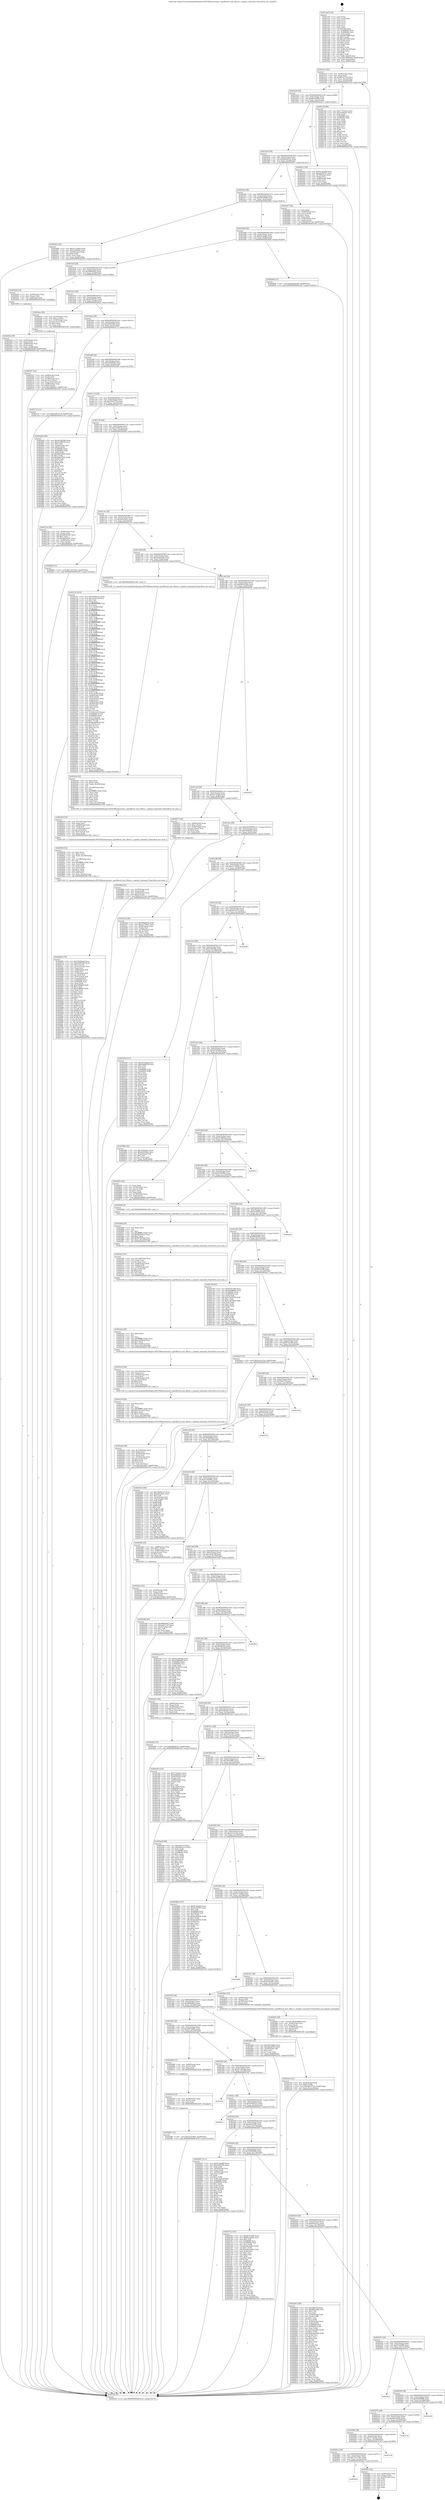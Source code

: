 digraph "0x401aa0" {
  label = "0x401aa0 (/mnt/c/Users/mathe/Desktop/tcc/POCII/binaries/extr_mpvfiltersf_auto_filters.c_aspeed_command_Final-ollvm.out::main(0))"
  labelloc = "t"
  node[shape=record]

  Entry [label="",width=0.3,height=0.3,shape=circle,fillcolor=black,style=filled]
  "0x401b14" [label="{
     0x401b14 [32]\l
     | [instrs]\l
     &nbsp;&nbsp;0x401b14 \<+6\>: mov -0xa8(%rbp),%eax\l
     &nbsp;&nbsp;0x401b1a \<+2\>: mov %eax,%ecx\l
     &nbsp;&nbsp;0x401b1c \<+6\>: sub $0x861477e0,%ecx\l
     &nbsp;&nbsp;0x401b22 \<+6\>: mov %eax,-0xbc(%rbp)\l
     &nbsp;&nbsp;0x401b28 \<+6\>: mov %ecx,-0xc0(%rbp)\l
     &nbsp;&nbsp;0x401b2e \<+6\>: je 0000000000402c2d \<main+0x118d\>\l
  }"]
  "0x402c2d" [label="{
     0x402c2d [86]\l
     | [instrs]\l
     &nbsp;&nbsp;0x402c2d \<+5\>: mov $0x7731bcbc,%eax\l
     &nbsp;&nbsp;0x402c32 \<+5\>: mov $0x2cd6eaa7,%ecx\l
     &nbsp;&nbsp;0x402c37 \<+2\>: xor %edx,%edx\l
     &nbsp;&nbsp;0x402c39 \<+7\>: mov 0x406060,%esi\l
     &nbsp;&nbsp;0x402c40 \<+7\>: mov 0x406064,%edi\l
     &nbsp;&nbsp;0x402c47 \<+3\>: sub $0x1,%edx\l
     &nbsp;&nbsp;0x402c4a \<+3\>: mov %esi,%r8d\l
     &nbsp;&nbsp;0x402c4d \<+3\>: add %edx,%r8d\l
     &nbsp;&nbsp;0x402c50 \<+4\>: imul %r8d,%esi\l
     &nbsp;&nbsp;0x402c54 \<+3\>: and $0x1,%esi\l
     &nbsp;&nbsp;0x402c57 \<+3\>: cmp $0x0,%esi\l
     &nbsp;&nbsp;0x402c5a \<+4\>: sete %r9b\l
     &nbsp;&nbsp;0x402c5e \<+3\>: cmp $0xa,%edi\l
     &nbsp;&nbsp;0x402c61 \<+4\>: setl %r10b\l
     &nbsp;&nbsp;0x402c65 \<+3\>: mov %r9b,%r11b\l
     &nbsp;&nbsp;0x402c68 \<+3\>: and %r10b,%r11b\l
     &nbsp;&nbsp;0x402c6b \<+3\>: xor %r10b,%r9b\l
     &nbsp;&nbsp;0x402c6e \<+3\>: or %r9b,%r11b\l
     &nbsp;&nbsp;0x402c71 \<+4\>: test $0x1,%r11b\l
     &nbsp;&nbsp;0x402c75 \<+3\>: cmovne %ecx,%eax\l
     &nbsp;&nbsp;0x402c78 \<+6\>: mov %eax,-0xa8(%rbp)\l
     &nbsp;&nbsp;0x402c7e \<+5\>: jmp 0000000000403183 \<main+0x16e3\>\l
  }"]
  "0x401b34" [label="{
     0x401b34 [28]\l
     | [instrs]\l
     &nbsp;&nbsp;0x401b34 \<+5\>: jmp 0000000000401b39 \<main+0x99\>\l
     &nbsp;&nbsp;0x401b39 \<+6\>: mov -0xbc(%rbp),%eax\l
     &nbsp;&nbsp;0x401b3f \<+5\>: sub $0x8b19a994,%eax\l
     &nbsp;&nbsp;0x401b44 \<+6\>: mov %eax,-0xc4(%rbp)\l
     &nbsp;&nbsp;0x401b4a \<+6\>: je 00000000004024c3 \<main+0xa23\>\l
  }"]
  Exit [label="",width=0.3,height=0.3,shape=circle,fillcolor=black,style=filled,peripheries=2]
  "0x4024c3" [label="{
     0x4024c3 [39]\l
     | [instrs]\l
     &nbsp;&nbsp;0x4024c3 \<+5\>: mov $0xba7cba56,%eax\l
     &nbsp;&nbsp;0x4024c8 \<+5\>: mov $0xa2036747,%ecx\l
     &nbsp;&nbsp;0x4024cd \<+4\>: mov -0x78(%rbp),%rdx\l
     &nbsp;&nbsp;0x4024d1 \<+2\>: mov (%rdx),%esi\l
     &nbsp;&nbsp;0x4024d3 \<+7\>: mov -0x88(%rbp),%rdx\l
     &nbsp;&nbsp;0x4024da \<+2\>: cmp (%rdx),%esi\l
     &nbsp;&nbsp;0x4024dc \<+3\>: cmovl %ecx,%eax\l
     &nbsp;&nbsp;0x4024df \<+6\>: mov %eax,-0xa8(%rbp)\l
     &nbsp;&nbsp;0x4024e5 \<+5\>: jmp 0000000000403183 \<main+0x16e3\>\l
  }"]
  "0x401b50" [label="{
     0x401b50 [28]\l
     | [instrs]\l
     &nbsp;&nbsp;0x401b50 \<+5\>: jmp 0000000000401b55 \<main+0xb5\>\l
     &nbsp;&nbsp;0x401b55 \<+6\>: mov -0xbc(%rbp),%eax\l
     &nbsp;&nbsp;0x401b5b \<+5\>: sub $0x8bb38c21,%eax\l
     &nbsp;&nbsp;0x401b60 \<+6\>: mov %eax,-0xc8(%rbp)\l
     &nbsp;&nbsp;0x401b66 \<+6\>: je 0000000000402d47 \<main+0x12a7\>\l
  }"]
  "0x4020c8" [label="{
     0x4020c8\l
  }", style=dashed]
  "0x402d47" [label="{
     0x402d47 [34]\l
     | [instrs]\l
     &nbsp;&nbsp;0x402d47 \<+2\>: xor %eax,%eax\l
     &nbsp;&nbsp;0x402d49 \<+4\>: mov -0x40(%rbp),%rcx\l
     &nbsp;&nbsp;0x402d4d \<+2\>: mov (%rcx),%edx\l
     &nbsp;&nbsp;0x402d4f \<+3\>: sub $0x1,%eax\l
     &nbsp;&nbsp;0x402d52 \<+2\>: sub %eax,%edx\l
     &nbsp;&nbsp;0x402d54 \<+4\>: mov -0x40(%rbp),%rcx\l
     &nbsp;&nbsp;0x402d58 \<+2\>: mov %edx,(%rcx)\l
     &nbsp;&nbsp;0x402d5a \<+10\>: movl $0x861477e0,-0xa8(%rbp)\l
     &nbsp;&nbsp;0x402d64 \<+5\>: jmp 0000000000403183 \<main+0x16e3\>\l
  }"]
  "0x401b6c" [label="{
     0x401b6c [28]\l
     | [instrs]\l
     &nbsp;&nbsp;0x401b6c \<+5\>: jmp 0000000000401b71 \<main+0xd1\>\l
     &nbsp;&nbsp;0x401b71 \<+6\>: mov -0xbc(%rbp),%eax\l
     &nbsp;&nbsp;0x401b77 \<+5\>: sub $0x94930bd9,%eax\l
     &nbsp;&nbsp;0x401b7c \<+6\>: mov %eax,-0xcc(%rbp)\l
     &nbsp;&nbsp;0x401b82 \<+6\>: je 0000000000402462 \<main+0x9c2\>\l
  }"]
  "0x402fac" [label="{
     0x402fac [24]\l
     | [instrs]\l
     &nbsp;&nbsp;0x402fac \<+7\>: mov -0xa0(%rbp),%rax\l
     &nbsp;&nbsp;0x402fb3 \<+2\>: mov (%rax),%eax\l
     &nbsp;&nbsp;0x402fb5 \<+4\>: lea -0x28(%rbp),%rsp\l
     &nbsp;&nbsp;0x402fb9 \<+1\>: pop %rbx\l
     &nbsp;&nbsp;0x402fba \<+2\>: pop %r12\l
     &nbsp;&nbsp;0x402fbc \<+2\>: pop %r13\l
     &nbsp;&nbsp;0x402fbe \<+2\>: pop %r14\l
     &nbsp;&nbsp;0x402fc0 \<+2\>: pop %r15\l
     &nbsp;&nbsp;0x402fc2 \<+1\>: pop %rbp\l
     &nbsp;&nbsp;0x402fc3 \<+1\>: ret\l
  }"]
  "0x402462" [label="{
     0x402462 [30]\l
     | [instrs]\l
     &nbsp;&nbsp;0x402462 \<+5\>: mov $0x41c7edd4,%eax\l
     &nbsp;&nbsp;0x402467 \<+5\>: mov $0x1c0594bc,%ecx\l
     &nbsp;&nbsp;0x40246c \<+3\>: mov -0x30(%rbp),%edx\l
     &nbsp;&nbsp;0x40246f \<+3\>: cmp $0x0,%edx\l
     &nbsp;&nbsp;0x402472 \<+3\>: cmove %ecx,%eax\l
     &nbsp;&nbsp;0x402475 \<+6\>: mov %eax,-0xa8(%rbp)\l
     &nbsp;&nbsp;0x40247b \<+5\>: jmp 0000000000403183 \<main+0x16e3\>\l
  }"]
  "0x401b88" [label="{
     0x401b88 [28]\l
     | [instrs]\l
     &nbsp;&nbsp;0x401b88 \<+5\>: jmp 0000000000401b8d \<main+0xed\>\l
     &nbsp;&nbsp;0x401b8d \<+6\>: mov -0xbc(%rbp),%eax\l
     &nbsp;&nbsp;0x401b93 \<+5\>: sub $0x9ce2addc,%eax\l
     &nbsp;&nbsp;0x401b98 \<+6\>: mov %eax,-0xd0(%rbp)\l
     &nbsp;&nbsp;0x401b9e \<+6\>: je 0000000000402846 \<main+0xda6\>\l
  }"]
  "0x4020ac" [label="{
     0x4020ac [28]\l
     | [instrs]\l
     &nbsp;&nbsp;0x4020ac \<+5\>: jmp 00000000004020b1 \<main+0x611\>\l
     &nbsp;&nbsp;0x4020b1 \<+6\>: mov -0xbc(%rbp),%eax\l
     &nbsp;&nbsp;0x4020b7 \<+5\>: sub $0x7e5179a1,%eax\l
     &nbsp;&nbsp;0x4020bc \<+6\>: mov %eax,-0x18c(%rbp)\l
     &nbsp;&nbsp;0x4020c2 \<+6\>: je 0000000000402fac \<main+0x150c\>\l
  }"]
  "0x402846" [label="{
     0x402846 [15]\l
     | [instrs]\l
     &nbsp;&nbsp;0x402846 \<+10\>: movl $0xdd336446,-0xa8(%rbp)\l
     &nbsp;&nbsp;0x402850 \<+5\>: jmp 0000000000403183 \<main+0x16e3\>\l
  }"]
  "0x401ba4" [label="{
     0x401ba4 [28]\l
     | [instrs]\l
     &nbsp;&nbsp;0x401ba4 \<+5\>: jmp 0000000000401ba9 \<main+0x109\>\l
     &nbsp;&nbsp;0x401ba9 \<+6\>: mov -0xbc(%rbp),%eax\l
     &nbsp;&nbsp;0x401baf \<+5\>: sub $0x9f8644b2,%eax\l
     &nbsp;&nbsp;0x401bb4 \<+6\>: mov %eax,-0xd4(%rbp)\l
     &nbsp;&nbsp;0x401bba \<+6\>: je 000000000040242b \<main+0x98b\>\l
  }"]
  "0x403130" [label="{
     0x403130\l
  }", style=dashed]
  "0x40242b" [label="{
     0x40242b [19]\l
     | [instrs]\l
     &nbsp;&nbsp;0x40242b \<+7\>: mov -0x98(%rbp),%rax\l
     &nbsp;&nbsp;0x402432 \<+3\>: mov (%rax),%rax\l
     &nbsp;&nbsp;0x402435 \<+4\>: mov 0x8(%rax),%rdi\l
     &nbsp;&nbsp;0x402439 \<+5\>: call 0000000000401060 \<atoi@plt\>\l
     | [calls]\l
     &nbsp;&nbsp;0x401060 \{1\} (unknown)\l
  }"]
  "0x401bc0" [label="{
     0x401bc0 [28]\l
     | [instrs]\l
     &nbsp;&nbsp;0x401bc0 \<+5\>: jmp 0000000000401bc5 \<main+0x125\>\l
     &nbsp;&nbsp;0x401bc5 \<+6\>: mov -0xbc(%rbp),%eax\l
     &nbsp;&nbsp;0x401bcb \<+5\>: sub $0xa2036747,%eax\l
     &nbsp;&nbsp;0x401bd0 \<+6\>: mov %eax,-0xd8(%rbp)\l
     &nbsp;&nbsp;0x401bd6 \<+6\>: je 00000000004024ea \<main+0xa4a\>\l
  }"]
  "0x402090" [label="{
     0x402090 [28]\l
     | [instrs]\l
     &nbsp;&nbsp;0x402090 \<+5\>: jmp 0000000000402095 \<main+0x5f5\>\l
     &nbsp;&nbsp;0x402095 \<+6\>: mov -0xbc(%rbp),%eax\l
     &nbsp;&nbsp;0x40209b \<+5\>: sub $0x7731bcbc,%eax\l
     &nbsp;&nbsp;0x4020a0 \<+6\>: mov %eax,-0x188(%rbp)\l
     &nbsp;&nbsp;0x4020a6 \<+6\>: je 0000000000403130 \<main+0x1690\>\l
  }"]
  "0x4024ea" [label="{
     0x4024ea [29]\l
     | [instrs]\l
     &nbsp;&nbsp;0x4024ea \<+4\>: mov -0x70(%rbp),%rax\l
     &nbsp;&nbsp;0x4024ee \<+6\>: movl $0x1,(%rax)\l
     &nbsp;&nbsp;0x4024f4 \<+4\>: mov -0x70(%rbp),%rax\l
     &nbsp;&nbsp;0x4024f8 \<+3\>: movslq (%rax),%rax\l
     &nbsp;&nbsp;0x4024fb \<+4\>: shl $0x3,%rax\l
     &nbsp;&nbsp;0x4024ff \<+3\>: mov %rax,%rdi\l
     &nbsp;&nbsp;0x402502 \<+5\>: call 0000000000401050 \<malloc@plt\>\l
     | [calls]\l
     &nbsp;&nbsp;0x401050 \{1\} (unknown)\l
  }"]
  "0x401bdc" [label="{
     0x401bdc [28]\l
     | [instrs]\l
     &nbsp;&nbsp;0x401bdc \<+5\>: jmp 0000000000401be1 \<main+0x141\>\l
     &nbsp;&nbsp;0x401be1 \<+6\>: mov -0xbc(%rbp),%eax\l
     &nbsp;&nbsp;0x401be7 \<+5\>: sub $0xa29f3356,%eax\l
     &nbsp;&nbsp;0x401bec \<+6\>: mov %eax,-0xdc(%rbp)\l
     &nbsp;&nbsp;0x401bf2 \<+6\>: je 000000000040271f \<main+0xc7f\>\l
  }"]
  "0x403158" [label="{
     0x403158\l
  }", style=dashed]
  "0x40271f" [label="{
     0x40271f [15]\l
     | [instrs]\l
     &nbsp;&nbsp;0x40271f \<+10\>: movl $0xa5615710,-0xa8(%rbp)\l
     &nbsp;&nbsp;0x402729 \<+5\>: jmp 0000000000403183 \<main+0x16e3\>\l
  }"]
  "0x401bf8" [label="{
     0x401bf8 [28]\l
     | [instrs]\l
     &nbsp;&nbsp;0x401bf8 \<+5\>: jmp 0000000000401bfd \<main+0x15d\>\l
     &nbsp;&nbsp;0x401bfd \<+6\>: mov -0xbc(%rbp),%eax\l
     &nbsp;&nbsp;0x401c03 \<+5\>: sub $0xa360de06,%eax\l
     &nbsp;&nbsp;0x401c08 \<+6\>: mov %eax,-0xe0(%rbp)\l
     &nbsp;&nbsp;0x401c0e \<+6\>: je 0000000000402efd \<main+0x145d\>\l
  }"]
  "0x402074" [label="{
     0x402074 [28]\l
     | [instrs]\l
     &nbsp;&nbsp;0x402074 \<+5\>: jmp 0000000000402079 \<main+0x5d9\>\l
     &nbsp;&nbsp;0x402079 \<+6\>: mov -0xbc(%rbp),%eax\l
     &nbsp;&nbsp;0x40207f \<+5\>: sub $0x6dec0b3a,%eax\l
     &nbsp;&nbsp;0x402084 \<+6\>: mov %eax,-0x184(%rbp)\l
     &nbsp;&nbsp;0x40208a \<+6\>: je 0000000000403158 \<main+0x16b8\>\l
  }"]
  "0x402efd" [label="{
     0x402efd [160]\l
     | [instrs]\l
     &nbsp;&nbsp;0x402efd \<+5\>: mov $0x4e1d63dd,%eax\l
     &nbsp;&nbsp;0x402f02 \<+5\>: mov $0xa7af915d,%ecx\l
     &nbsp;&nbsp;0x402f07 \<+2\>: mov $0x1,%dl\l
     &nbsp;&nbsp;0x402f09 \<+7\>: mov -0xa0(%rbp),%rsi\l
     &nbsp;&nbsp;0x402f10 \<+6\>: movl $0x0,(%rsi)\l
     &nbsp;&nbsp;0x402f16 \<+7\>: mov 0x406060,%edi\l
     &nbsp;&nbsp;0x402f1d \<+8\>: mov 0x406064,%r8d\l
     &nbsp;&nbsp;0x402f25 \<+3\>: mov %edi,%r9d\l
     &nbsp;&nbsp;0x402f28 \<+7\>: sub $0x9e616582,%r9d\l
     &nbsp;&nbsp;0x402f2f \<+4\>: sub $0x1,%r9d\l
     &nbsp;&nbsp;0x402f33 \<+7\>: add $0x9e616582,%r9d\l
     &nbsp;&nbsp;0x402f3a \<+4\>: imul %r9d,%edi\l
     &nbsp;&nbsp;0x402f3e \<+3\>: and $0x1,%edi\l
     &nbsp;&nbsp;0x402f41 \<+3\>: cmp $0x0,%edi\l
     &nbsp;&nbsp;0x402f44 \<+4\>: sete %r10b\l
     &nbsp;&nbsp;0x402f48 \<+4\>: cmp $0xa,%r8d\l
     &nbsp;&nbsp;0x402f4c \<+4\>: setl %r11b\l
     &nbsp;&nbsp;0x402f50 \<+3\>: mov %r10b,%bl\l
     &nbsp;&nbsp;0x402f53 \<+3\>: xor $0xff,%bl\l
     &nbsp;&nbsp;0x402f56 \<+3\>: mov %r11b,%r14b\l
     &nbsp;&nbsp;0x402f59 \<+4\>: xor $0xff,%r14b\l
     &nbsp;&nbsp;0x402f5d \<+3\>: xor $0x1,%dl\l
     &nbsp;&nbsp;0x402f60 \<+3\>: mov %bl,%r15b\l
     &nbsp;&nbsp;0x402f63 \<+4\>: and $0xff,%r15b\l
     &nbsp;&nbsp;0x402f67 \<+3\>: and %dl,%r10b\l
     &nbsp;&nbsp;0x402f6a \<+3\>: mov %r14b,%r12b\l
     &nbsp;&nbsp;0x402f6d \<+4\>: and $0xff,%r12b\l
     &nbsp;&nbsp;0x402f71 \<+3\>: and %dl,%r11b\l
     &nbsp;&nbsp;0x402f74 \<+3\>: or %r10b,%r15b\l
     &nbsp;&nbsp;0x402f77 \<+3\>: or %r11b,%r12b\l
     &nbsp;&nbsp;0x402f7a \<+3\>: xor %r12b,%r15b\l
     &nbsp;&nbsp;0x402f7d \<+3\>: or %r14b,%bl\l
     &nbsp;&nbsp;0x402f80 \<+3\>: xor $0xff,%bl\l
     &nbsp;&nbsp;0x402f83 \<+3\>: or $0x1,%dl\l
     &nbsp;&nbsp;0x402f86 \<+2\>: and %dl,%bl\l
     &nbsp;&nbsp;0x402f88 \<+3\>: or %bl,%r15b\l
     &nbsp;&nbsp;0x402f8b \<+4\>: test $0x1,%r15b\l
     &nbsp;&nbsp;0x402f8f \<+3\>: cmovne %ecx,%eax\l
     &nbsp;&nbsp;0x402f92 \<+6\>: mov %eax,-0xa8(%rbp)\l
     &nbsp;&nbsp;0x402f98 \<+5\>: jmp 0000000000403183 \<main+0x16e3\>\l
  }"]
  "0x401c14" [label="{
     0x401c14 [28]\l
     | [instrs]\l
     &nbsp;&nbsp;0x401c14 \<+5\>: jmp 0000000000401c19 \<main+0x179\>\l
     &nbsp;&nbsp;0x401c19 \<+6\>: mov -0xbc(%rbp),%eax\l
     &nbsp;&nbsp;0x401c1f \<+5\>: sub $0xa5615710,%eax\l
     &nbsp;&nbsp;0x401c24 \<+6\>: mov %eax,-0xe4(%rbp)\l
     &nbsp;&nbsp;0x401c2a \<+6\>: je 000000000040272e \<main+0xc8e\>\l
  }"]
  "0x402e38" [label="{
     0x402e38\l
  }", style=dashed]
  "0x40272e" [label="{
     0x40272e [42]\l
     | [instrs]\l
     &nbsp;&nbsp;0x40272e \<+4\>: mov -0x68(%rbp),%rax\l
     &nbsp;&nbsp;0x402732 \<+2\>: mov (%rax),%ecx\l
     &nbsp;&nbsp;0x402734 \<+6\>: add $0x6d54a397,%ecx\l
     &nbsp;&nbsp;0x40273a \<+3\>: add $0x1,%ecx\l
     &nbsp;&nbsp;0x40273d \<+6\>: sub $0x6d54a397,%ecx\l
     &nbsp;&nbsp;0x402743 \<+4\>: mov -0x68(%rbp),%rax\l
     &nbsp;&nbsp;0x402747 \<+2\>: mov %ecx,(%rax)\l
     &nbsp;&nbsp;0x402749 \<+10\>: movl $0xc9fa82d1,-0xa8(%rbp)\l
     &nbsp;&nbsp;0x402753 \<+5\>: jmp 0000000000403183 \<main+0x16e3\>\l
  }"]
  "0x401c30" [label="{
     0x401c30 [28]\l
     | [instrs]\l
     &nbsp;&nbsp;0x401c30 \<+5\>: jmp 0000000000401c35 \<main+0x195\>\l
     &nbsp;&nbsp;0x401c35 \<+6\>: mov -0xbc(%rbp),%eax\l
     &nbsp;&nbsp;0x401c3b \<+5\>: sub $0xa7af915d,%eax\l
     &nbsp;&nbsp;0x401c40 \<+6\>: mov %eax,-0xe8(%rbp)\l
     &nbsp;&nbsp;0x401c46 \<+6\>: je 0000000000402f9d \<main+0x14fd\>\l
  }"]
  "0x402058" [label="{
     0x402058 [28]\l
     | [instrs]\l
     &nbsp;&nbsp;0x402058 \<+5\>: jmp 000000000040205d \<main+0x5bd\>\l
     &nbsp;&nbsp;0x40205d \<+6\>: mov -0xbc(%rbp),%eax\l
     &nbsp;&nbsp;0x402063 \<+5\>: sub $0x6d2f868b,%eax\l
     &nbsp;&nbsp;0x402068 \<+6\>: mov %eax,-0x180(%rbp)\l
     &nbsp;&nbsp;0x40206e \<+6\>: je 0000000000402e38 \<main+0x1398\>\l
  }"]
  "0x402f9d" [label="{
     0x402f9d [15]\l
     | [instrs]\l
     &nbsp;&nbsp;0x402f9d \<+10\>: movl $0x7e5179a1,-0xa8(%rbp)\l
     &nbsp;&nbsp;0x402fa7 \<+5\>: jmp 0000000000403183 \<main+0x16e3\>\l
  }"]
  "0x401c4c" [label="{
     0x401c4c [28]\l
     | [instrs]\l
     &nbsp;&nbsp;0x401c4c \<+5\>: jmp 0000000000401c51 \<main+0x1b1\>\l
     &nbsp;&nbsp;0x401c51 \<+6\>: mov -0xbc(%rbp),%eax\l
     &nbsp;&nbsp;0x401c57 \<+5\>: sub $0xad5c9a5c,%eax\l
     &nbsp;&nbsp;0x401c5c \<+6\>: mov %eax,-0xec(%rbp)\l
     &nbsp;&nbsp;0x401c62 \<+6\>: je 000000000040213c \<main+0x69c\>\l
  }"]
  "0x4030e1" [label="{
     0x4030e1\l
  }", style=dashed]
  "0x40213c" [label="{
     0x40213c [410]\l
     | [instrs]\l
     &nbsp;&nbsp;0x40213c \<+5\>: mov $0x54299133,%eax\l
     &nbsp;&nbsp;0x402141 \<+5\>: mov $0x1dcd71df,%ecx\l
     &nbsp;&nbsp;0x402146 \<+2\>: mov $0x1,%dl\l
     &nbsp;&nbsp;0x402148 \<+3\>: mov %rsp,%rsi\l
     &nbsp;&nbsp;0x40214b \<+4\>: add $0xfffffffffffffff0,%rsi\l
     &nbsp;&nbsp;0x40214f \<+3\>: mov %rsi,%rsp\l
     &nbsp;&nbsp;0x402152 \<+7\>: mov %rsi,-0xa0(%rbp)\l
     &nbsp;&nbsp;0x402159 \<+3\>: mov %rsp,%rsi\l
     &nbsp;&nbsp;0x40215c \<+4\>: add $0xfffffffffffffff0,%rsi\l
     &nbsp;&nbsp;0x402160 \<+3\>: mov %rsi,%rsp\l
     &nbsp;&nbsp;0x402163 \<+3\>: mov %rsp,%rdi\l
     &nbsp;&nbsp;0x402166 \<+4\>: add $0xfffffffffffffff0,%rdi\l
     &nbsp;&nbsp;0x40216a \<+3\>: mov %rdi,%rsp\l
     &nbsp;&nbsp;0x40216d \<+7\>: mov %rdi,-0x98(%rbp)\l
     &nbsp;&nbsp;0x402174 \<+3\>: mov %rsp,%rdi\l
     &nbsp;&nbsp;0x402177 \<+4\>: add $0xfffffffffffffff0,%rdi\l
     &nbsp;&nbsp;0x40217b \<+3\>: mov %rdi,%rsp\l
     &nbsp;&nbsp;0x40217e \<+7\>: mov %rdi,-0x90(%rbp)\l
     &nbsp;&nbsp;0x402185 \<+3\>: mov %rsp,%rdi\l
     &nbsp;&nbsp;0x402188 \<+4\>: add $0xfffffffffffffff0,%rdi\l
     &nbsp;&nbsp;0x40218c \<+3\>: mov %rdi,%rsp\l
     &nbsp;&nbsp;0x40218f \<+7\>: mov %rdi,-0x88(%rbp)\l
     &nbsp;&nbsp;0x402196 \<+3\>: mov %rsp,%rdi\l
     &nbsp;&nbsp;0x402199 \<+4\>: add $0xfffffffffffffff0,%rdi\l
     &nbsp;&nbsp;0x40219d \<+3\>: mov %rdi,%rsp\l
     &nbsp;&nbsp;0x4021a0 \<+4\>: mov %rdi,-0x80(%rbp)\l
     &nbsp;&nbsp;0x4021a4 \<+3\>: mov %rsp,%rdi\l
     &nbsp;&nbsp;0x4021a7 \<+4\>: add $0xfffffffffffffff0,%rdi\l
     &nbsp;&nbsp;0x4021ab \<+3\>: mov %rdi,%rsp\l
     &nbsp;&nbsp;0x4021ae \<+4\>: mov %rdi,-0x78(%rbp)\l
     &nbsp;&nbsp;0x4021b2 \<+3\>: mov %rsp,%rdi\l
     &nbsp;&nbsp;0x4021b5 \<+4\>: add $0xfffffffffffffff0,%rdi\l
     &nbsp;&nbsp;0x4021b9 \<+3\>: mov %rdi,%rsp\l
     &nbsp;&nbsp;0x4021bc \<+4\>: mov %rdi,-0x70(%rbp)\l
     &nbsp;&nbsp;0x4021c0 \<+3\>: mov %rsp,%rdi\l
     &nbsp;&nbsp;0x4021c3 \<+4\>: add $0xfffffffffffffff0,%rdi\l
     &nbsp;&nbsp;0x4021c7 \<+3\>: mov %rdi,%rsp\l
     &nbsp;&nbsp;0x4021ca \<+4\>: mov %rdi,-0x68(%rbp)\l
     &nbsp;&nbsp;0x4021ce \<+3\>: mov %rsp,%rdi\l
     &nbsp;&nbsp;0x4021d1 \<+4\>: add $0xfffffffffffffff0,%rdi\l
     &nbsp;&nbsp;0x4021d5 \<+3\>: mov %rdi,%rsp\l
     &nbsp;&nbsp;0x4021d8 \<+4\>: mov %rdi,-0x60(%rbp)\l
     &nbsp;&nbsp;0x4021dc \<+3\>: mov %rsp,%rdi\l
     &nbsp;&nbsp;0x4021df \<+4\>: add $0xfffffffffffffff0,%rdi\l
     &nbsp;&nbsp;0x4021e3 \<+3\>: mov %rdi,%rsp\l
     &nbsp;&nbsp;0x4021e6 \<+4\>: mov %rdi,-0x58(%rbp)\l
     &nbsp;&nbsp;0x4021ea \<+3\>: mov %rsp,%rdi\l
     &nbsp;&nbsp;0x4021ed \<+4\>: add $0xfffffffffffffff0,%rdi\l
     &nbsp;&nbsp;0x4021f1 \<+3\>: mov %rdi,%rsp\l
     &nbsp;&nbsp;0x4021f4 \<+4\>: mov %rdi,-0x50(%rbp)\l
     &nbsp;&nbsp;0x4021f8 \<+3\>: mov %rsp,%rdi\l
     &nbsp;&nbsp;0x4021fb \<+4\>: add $0xfffffffffffffff0,%rdi\l
     &nbsp;&nbsp;0x4021ff \<+3\>: mov %rdi,%rsp\l
     &nbsp;&nbsp;0x402202 \<+4\>: mov %rdi,-0x48(%rbp)\l
     &nbsp;&nbsp;0x402206 \<+3\>: mov %rsp,%rdi\l
     &nbsp;&nbsp;0x402209 \<+4\>: add $0xfffffffffffffff0,%rdi\l
     &nbsp;&nbsp;0x40220d \<+3\>: mov %rdi,%rsp\l
     &nbsp;&nbsp;0x402210 \<+4\>: mov %rdi,-0x40(%rbp)\l
     &nbsp;&nbsp;0x402214 \<+7\>: mov -0xa0(%rbp),%rdi\l
     &nbsp;&nbsp;0x40221b \<+6\>: movl $0x0,(%rdi)\l
     &nbsp;&nbsp;0x402221 \<+7\>: mov -0xac(%rbp),%r8d\l
     &nbsp;&nbsp;0x402228 \<+3\>: mov %r8d,(%rsi)\l
     &nbsp;&nbsp;0x40222b \<+7\>: mov -0x98(%rbp),%rdi\l
     &nbsp;&nbsp;0x402232 \<+7\>: mov -0xb8(%rbp),%r9\l
     &nbsp;&nbsp;0x402239 \<+3\>: mov %r9,(%rdi)\l
     &nbsp;&nbsp;0x40223c \<+3\>: cmpl $0x2,(%rsi)\l
     &nbsp;&nbsp;0x40223f \<+4\>: setne %r10b\l
     &nbsp;&nbsp;0x402243 \<+4\>: and $0x1,%r10b\l
     &nbsp;&nbsp;0x402247 \<+4\>: mov %r10b,-0x31(%rbp)\l
     &nbsp;&nbsp;0x40224b \<+8\>: mov 0x406060,%r11d\l
     &nbsp;&nbsp;0x402253 \<+7\>: mov 0x406064,%ebx\l
     &nbsp;&nbsp;0x40225a \<+3\>: mov %r11d,%r14d\l
     &nbsp;&nbsp;0x40225d \<+7\>: sub $0xfaee099f,%r14d\l
     &nbsp;&nbsp;0x402264 \<+4\>: sub $0x1,%r14d\l
     &nbsp;&nbsp;0x402268 \<+7\>: add $0xfaee099f,%r14d\l
     &nbsp;&nbsp;0x40226f \<+4\>: imul %r14d,%r11d\l
     &nbsp;&nbsp;0x402273 \<+4\>: and $0x1,%r11d\l
     &nbsp;&nbsp;0x402277 \<+4\>: cmp $0x0,%r11d\l
     &nbsp;&nbsp;0x40227b \<+4\>: sete %r10b\l
     &nbsp;&nbsp;0x40227f \<+3\>: cmp $0xa,%ebx\l
     &nbsp;&nbsp;0x402282 \<+4\>: setl %r15b\l
     &nbsp;&nbsp;0x402286 \<+3\>: mov %r10b,%r12b\l
     &nbsp;&nbsp;0x402289 \<+4\>: xor $0xff,%r12b\l
     &nbsp;&nbsp;0x40228d \<+3\>: mov %r15b,%r13b\l
     &nbsp;&nbsp;0x402290 \<+4\>: xor $0xff,%r13b\l
     &nbsp;&nbsp;0x402294 \<+3\>: xor $0x0,%dl\l
     &nbsp;&nbsp;0x402297 \<+3\>: mov %r12b,%sil\l
     &nbsp;&nbsp;0x40229a \<+4\>: and $0x0,%sil\l
     &nbsp;&nbsp;0x40229e \<+3\>: and %dl,%r10b\l
     &nbsp;&nbsp;0x4022a1 \<+3\>: mov %r13b,%dil\l
     &nbsp;&nbsp;0x4022a4 \<+4\>: and $0x0,%dil\l
     &nbsp;&nbsp;0x4022a8 \<+3\>: and %dl,%r15b\l
     &nbsp;&nbsp;0x4022ab \<+3\>: or %r10b,%sil\l
     &nbsp;&nbsp;0x4022ae \<+3\>: or %r15b,%dil\l
     &nbsp;&nbsp;0x4022b1 \<+3\>: xor %dil,%sil\l
     &nbsp;&nbsp;0x4022b4 \<+3\>: or %r13b,%r12b\l
     &nbsp;&nbsp;0x4022b7 \<+4\>: xor $0xff,%r12b\l
     &nbsp;&nbsp;0x4022bb \<+3\>: or $0x0,%dl\l
     &nbsp;&nbsp;0x4022be \<+3\>: and %dl,%r12b\l
     &nbsp;&nbsp;0x4022c1 \<+3\>: or %r12b,%sil\l
     &nbsp;&nbsp;0x4022c4 \<+4\>: test $0x1,%sil\l
     &nbsp;&nbsp;0x4022c8 \<+3\>: cmovne %ecx,%eax\l
     &nbsp;&nbsp;0x4022cb \<+6\>: mov %eax,-0xa8(%rbp)\l
     &nbsp;&nbsp;0x4022d1 \<+5\>: jmp 0000000000403183 \<main+0x16e3\>\l
  }"]
  "0x401c68" [label="{
     0x401c68 [28]\l
     | [instrs]\l
     &nbsp;&nbsp;0x401c68 \<+5\>: jmp 0000000000401c6d \<main+0x1cd\>\l
     &nbsp;&nbsp;0x401c6d \<+6\>: mov -0xbc(%rbp),%eax\l
     &nbsp;&nbsp;0x401c73 \<+5\>: sub $0xb3a8d159,%eax\l
     &nbsp;&nbsp;0x401c78 \<+6\>: mov %eax,-0xf0(%rbp)\l
     &nbsp;&nbsp;0x401c7e \<+6\>: je 00000000004025df \<main+0xb3f\>\l
  }"]
  "0x402d87" [label="{
     0x402d87 [15]\l
     | [instrs]\l
     &nbsp;&nbsp;0x402d87 \<+10\>: movl $0x23323f55,-0xa8(%rbp)\l
     &nbsp;&nbsp;0x402d91 \<+5\>: jmp 0000000000403183 \<main+0x16e3\>\l
  }"]
  "0x4025df" [label="{
     0x4025df [5]\l
     | [instrs]\l
     &nbsp;&nbsp;0x4025df \<+5\>: call 0000000000401160 \<next_i\>\l
     | [calls]\l
     &nbsp;&nbsp;0x401160 \{1\} (/mnt/c/Users/mathe/Desktop/tcc/POCII/binaries/extr_mpvfiltersf_auto_filters.c_aspeed_command_Final-ollvm.out::next_i)\l
  }"]
  "0x401c84" [label="{
     0x401c84 [28]\l
     | [instrs]\l
     &nbsp;&nbsp;0x401c84 \<+5\>: jmp 0000000000401c89 \<main+0x1e9\>\l
     &nbsp;&nbsp;0x401c89 \<+6\>: mov -0xbc(%rbp),%eax\l
     &nbsp;&nbsp;0x401c8f \<+5\>: sub $0xb684164a,%eax\l
     &nbsp;&nbsp;0x401c94 \<+6\>: mov %eax,-0xf4(%rbp)\l
     &nbsp;&nbsp;0x401c9a \<+6\>: je 0000000000402e93 \<main+0x13f3\>\l
  }"]
  "0x402d78" [label="{
     0x402d78 [15]\l
     | [instrs]\l
     &nbsp;&nbsp;0x402d78 \<+4\>: mov -0x58(%rbp),%rax\l
     &nbsp;&nbsp;0x402d7c \<+3\>: mov (%rax),%rax\l
     &nbsp;&nbsp;0x402d7f \<+3\>: mov %rax,%rdi\l
     &nbsp;&nbsp;0x402d82 \<+5\>: call 0000000000401030 \<free@plt\>\l
     | [calls]\l
     &nbsp;&nbsp;0x401030 \{1\} (unknown)\l
  }"]
  "0x402e93" [label="{
     0x402e93\l
  }", style=dashed]
  "0x401ca0" [label="{
     0x401ca0 [28]\l
     | [instrs]\l
     &nbsp;&nbsp;0x401ca0 \<+5\>: jmp 0000000000401ca5 \<main+0x205\>\l
     &nbsp;&nbsp;0x401ca5 \<+6\>: mov -0xbc(%rbp),%eax\l
     &nbsp;&nbsp;0x401cab \<+5\>: sub $0xba7cba56,%eax\l
     &nbsp;&nbsp;0x401cb0 \<+6\>: mov %eax,-0xf8(%rbp)\l
     &nbsp;&nbsp;0x401cb6 \<+6\>: je 0000000000402877 \<main+0xdd7\>\l
  }"]
  "0x402d38" [label="{
     0x402d38 [15]\l
     | [instrs]\l
     &nbsp;&nbsp;0x402d38 \<+10\>: movl $0x8bb38c21,-0xa8(%rbp)\l
     &nbsp;&nbsp;0x402d42 \<+5\>: jmp 0000000000403183 \<main+0x16e3\>\l
  }"]
  "0x402877" [label="{
     0x402877 [29]\l
     | [instrs]\l
     &nbsp;&nbsp;0x402877 \<+4\>: mov -0x60(%rbp),%rax\l
     &nbsp;&nbsp;0x40287b \<+6\>: movl $0x1,(%rax)\l
     &nbsp;&nbsp;0x402881 \<+4\>: mov -0x60(%rbp),%rax\l
     &nbsp;&nbsp;0x402885 \<+3\>: movslq (%rax),%rax\l
     &nbsp;&nbsp;0x402888 \<+4\>: shl $0x4,%rax\l
     &nbsp;&nbsp;0x40288c \<+3\>: mov %rax,%rdi\l
     &nbsp;&nbsp;0x40288f \<+5\>: call 0000000000401050 \<malloc@plt\>\l
     | [calls]\l
     &nbsp;&nbsp;0x401050 \{1\} (unknown)\l
  }"]
  "0x401cbc" [label="{
     0x401cbc [28]\l
     | [instrs]\l
     &nbsp;&nbsp;0x401cbc \<+5\>: jmp 0000000000401cc1 \<main+0x221\>\l
     &nbsp;&nbsp;0x401cc1 \<+6\>: mov -0xbc(%rbp),%eax\l
     &nbsp;&nbsp;0x401cc7 \<+5\>: sub $0xc9fa82d1,%eax\l
     &nbsp;&nbsp;0x401ccc \<+6\>: mov %eax,-0xfc(%rbp)\l
     &nbsp;&nbsp;0x401cd2 \<+6\>: je 0000000000402532 \<main+0xa92\>\l
  }"]
  "0x402c0e" [label="{
     0x402c0e [31]\l
     | [instrs]\l
     &nbsp;&nbsp;0x402c0e \<+4\>: mov -0x40(%rbp),%rdi\l
     &nbsp;&nbsp;0x402c12 \<+6\>: movl $0x0,(%rdi)\l
     &nbsp;&nbsp;0x402c18 \<+10\>: movl $0x861477e0,-0xa8(%rbp)\l
     &nbsp;&nbsp;0x402c22 \<+6\>: mov %eax,-0x1ac(%rbp)\l
     &nbsp;&nbsp;0x402c28 \<+5\>: jmp 0000000000403183 \<main+0x16e3\>\l
  }"]
  "0x402532" [label="{
     0x402532 [36]\l
     | [instrs]\l
     &nbsp;&nbsp;0x402532 \<+5\>: mov $0xf882b45b,%eax\l
     &nbsp;&nbsp;0x402537 \<+5\>: mov $0xca7780d1,%ecx\l
     &nbsp;&nbsp;0x40253c \<+4\>: mov -0x68(%rbp),%rdx\l
     &nbsp;&nbsp;0x402540 \<+2\>: mov (%rdx),%esi\l
     &nbsp;&nbsp;0x402542 \<+4\>: mov -0x70(%rbp),%rdx\l
     &nbsp;&nbsp;0x402546 \<+2\>: cmp (%rdx),%esi\l
     &nbsp;&nbsp;0x402548 \<+3\>: cmovl %ecx,%eax\l
     &nbsp;&nbsp;0x40254b \<+6\>: mov %eax,-0xa8(%rbp)\l
     &nbsp;&nbsp;0x402551 \<+5\>: jmp 0000000000403183 \<main+0x16e3\>\l
  }"]
  "0x401cd8" [label="{
     0x401cd8 [28]\l
     | [instrs]\l
     &nbsp;&nbsp;0x401cd8 \<+5\>: jmp 0000000000401cdd \<main+0x23d\>\l
     &nbsp;&nbsp;0x401cdd \<+6\>: mov -0xbc(%rbp),%eax\l
     &nbsp;&nbsp;0x401ce3 \<+5\>: sub $0xca7780d1,%eax\l
     &nbsp;&nbsp;0x401ce8 \<+6\>: mov %eax,-0x100(%rbp)\l
     &nbsp;&nbsp;0x401cee \<+6\>: je 0000000000402556 \<main+0xab6\>\l
  }"]
  "0x402bf1" [label="{
     0x402bf1 [29]\l
     | [instrs]\l
     &nbsp;&nbsp;0x402bf1 \<+10\>: movabs $0x4040b6,%rdi\l
     &nbsp;&nbsp;0x402bfb \<+4\>: mov -0x48(%rbp),%rsi\l
     &nbsp;&nbsp;0x402bff \<+2\>: mov %eax,(%rsi)\l
     &nbsp;&nbsp;0x402c01 \<+4\>: mov -0x48(%rbp),%rsi\l
     &nbsp;&nbsp;0x402c05 \<+2\>: mov (%rsi),%esi\l
     &nbsp;&nbsp;0x402c07 \<+2\>: mov $0x0,%al\l
     &nbsp;&nbsp;0x402c09 \<+5\>: call 0000000000401040 \<printf@plt\>\l
     | [calls]\l
     &nbsp;&nbsp;0x401040 \{1\} (unknown)\l
  }"]
  "0x402556" [label="{
     0x402556 [137]\l
     | [instrs]\l
     &nbsp;&nbsp;0x402556 \<+5\>: mov $0x2443faad,%eax\l
     &nbsp;&nbsp;0x40255b \<+5\>: mov $0xb3a8d159,%ecx\l
     &nbsp;&nbsp;0x402560 \<+2\>: mov $0x1,%dl\l
     &nbsp;&nbsp;0x402562 \<+2\>: xor %esi,%esi\l
     &nbsp;&nbsp;0x402564 \<+7\>: mov 0x406060,%edi\l
     &nbsp;&nbsp;0x40256b \<+8\>: mov 0x406064,%r8d\l
     &nbsp;&nbsp;0x402573 \<+3\>: sub $0x1,%esi\l
     &nbsp;&nbsp;0x402576 \<+3\>: mov %edi,%r9d\l
     &nbsp;&nbsp;0x402579 \<+3\>: add %esi,%r9d\l
     &nbsp;&nbsp;0x40257c \<+4\>: imul %r9d,%edi\l
     &nbsp;&nbsp;0x402580 \<+3\>: and $0x1,%edi\l
     &nbsp;&nbsp;0x402583 \<+3\>: cmp $0x0,%edi\l
     &nbsp;&nbsp;0x402586 \<+4\>: sete %r10b\l
     &nbsp;&nbsp;0x40258a \<+4\>: cmp $0xa,%r8d\l
     &nbsp;&nbsp;0x40258e \<+4\>: setl %r11b\l
     &nbsp;&nbsp;0x402592 \<+3\>: mov %r10b,%bl\l
     &nbsp;&nbsp;0x402595 \<+3\>: xor $0xff,%bl\l
     &nbsp;&nbsp;0x402598 \<+3\>: mov %r11b,%r14b\l
     &nbsp;&nbsp;0x40259b \<+4\>: xor $0xff,%r14b\l
     &nbsp;&nbsp;0x40259f \<+3\>: xor $0x0,%dl\l
     &nbsp;&nbsp;0x4025a2 \<+3\>: mov %bl,%r15b\l
     &nbsp;&nbsp;0x4025a5 \<+4\>: and $0x0,%r15b\l
     &nbsp;&nbsp;0x4025a9 \<+3\>: and %dl,%r10b\l
     &nbsp;&nbsp;0x4025ac \<+3\>: mov %r14b,%r12b\l
     &nbsp;&nbsp;0x4025af \<+4\>: and $0x0,%r12b\l
     &nbsp;&nbsp;0x4025b3 \<+3\>: and %dl,%r11b\l
     &nbsp;&nbsp;0x4025b6 \<+3\>: or %r10b,%r15b\l
     &nbsp;&nbsp;0x4025b9 \<+3\>: or %r11b,%r12b\l
     &nbsp;&nbsp;0x4025bc \<+3\>: xor %r12b,%r15b\l
     &nbsp;&nbsp;0x4025bf \<+3\>: or %r14b,%bl\l
     &nbsp;&nbsp;0x4025c2 \<+3\>: xor $0xff,%bl\l
     &nbsp;&nbsp;0x4025c5 \<+3\>: or $0x0,%dl\l
     &nbsp;&nbsp;0x4025c8 \<+2\>: and %dl,%bl\l
     &nbsp;&nbsp;0x4025ca \<+3\>: or %bl,%r15b\l
     &nbsp;&nbsp;0x4025cd \<+4\>: test $0x1,%r15b\l
     &nbsp;&nbsp;0x4025d1 \<+3\>: cmovne %ecx,%eax\l
     &nbsp;&nbsp;0x4025d4 \<+6\>: mov %eax,-0xa8(%rbp)\l
     &nbsp;&nbsp;0x4025da \<+5\>: jmp 0000000000403183 \<main+0x16e3\>\l
  }"]
  "0x401cf4" [label="{
     0x401cf4 [28]\l
     | [instrs]\l
     &nbsp;&nbsp;0x401cf4 \<+5\>: jmp 0000000000401cf9 \<main+0x259\>\l
     &nbsp;&nbsp;0x401cf9 \<+6\>: mov -0xbc(%rbp),%eax\l
     &nbsp;&nbsp;0x401cff \<+5\>: sub $0xd2d53753,%eax\l
     &nbsp;&nbsp;0x401d04 \<+6\>: mov %eax,-0x104(%rbp)\l
     &nbsp;&nbsp;0x401d0a \<+6\>: je 0000000000403009 \<main+0x1569\>\l
  }"]
  "0x40203c" [label="{
     0x40203c [28]\l
     | [instrs]\l
     &nbsp;&nbsp;0x40203c \<+5\>: jmp 0000000000402041 \<main+0x5a1\>\l
     &nbsp;&nbsp;0x402041 \<+6\>: mov -0xbc(%rbp),%eax\l
     &nbsp;&nbsp;0x402047 \<+5\>: sub $0x67ebddfd,%eax\l
     &nbsp;&nbsp;0x40204c \<+6\>: mov %eax,-0x17c(%rbp)\l
     &nbsp;&nbsp;0x402052 \<+6\>: je 00000000004030e1 \<main+0x1641\>\l
  }"]
  "0x403009" [label="{
     0x403009\l
  }", style=dashed]
  "0x401d10" [label="{
     0x401d10 [28]\l
     | [instrs]\l
     &nbsp;&nbsp;0x401d10 \<+5\>: jmp 0000000000401d15 \<main+0x275\>\l
     &nbsp;&nbsp;0x401d15 \<+6\>: mov -0xbc(%rbp),%eax\l
     &nbsp;&nbsp;0x401d1b \<+5\>: sub $0xdc96438a,%eax\l
     &nbsp;&nbsp;0x401d20 \<+6\>: mov %eax,-0x108(%rbp)\l
     &nbsp;&nbsp;0x401d26 \<+6\>: je 00000000004029b6 \<main+0xf16\>\l
  }"]
  "0x402b26" [label="{
     0x402b26 [169]\l
     | [instrs]\l
     &nbsp;&nbsp;0x402b26 \<+5\>: mov $0x50ae72f,%eax\l
     &nbsp;&nbsp;0x402b2b \<+5\>: mov $0xf882c098,%ecx\l
     &nbsp;&nbsp;0x402b30 \<+2\>: mov $0x1,%dl\l
     &nbsp;&nbsp;0x402b32 \<+2\>: xor %esi,%esi\l
     &nbsp;&nbsp;0x402b34 \<+4\>: mov -0x50(%rbp),%rdi\l
     &nbsp;&nbsp;0x402b38 \<+3\>: mov (%rdi),%r8d\l
     &nbsp;&nbsp;0x402b3b \<+3\>: sub $0x1,%esi\l
     &nbsp;&nbsp;0x402b3e \<+3\>: sub %esi,%r8d\l
     &nbsp;&nbsp;0x402b41 \<+4\>: mov -0x50(%rbp),%rdi\l
     &nbsp;&nbsp;0x402b45 \<+3\>: mov %r8d,(%rdi)\l
     &nbsp;&nbsp;0x402b48 \<+7\>: mov 0x406060,%esi\l
     &nbsp;&nbsp;0x402b4f \<+8\>: mov 0x406064,%r8d\l
     &nbsp;&nbsp;0x402b57 \<+3\>: mov %esi,%r9d\l
     &nbsp;&nbsp;0x402b5a \<+7\>: sub $0x5c0edd9a,%r9d\l
     &nbsp;&nbsp;0x402b61 \<+4\>: sub $0x1,%r9d\l
     &nbsp;&nbsp;0x402b65 \<+7\>: add $0x5c0edd9a,%r9d\l
     &nbsp;&nbsp;0x402b6c \<+4\>: imul %r9d,%esi\l
     &nbsp;&nbsp;0x402b70 \<+3\>: and $0x1,%esi\l
     &nbsp;&nbsp;0x402b73 \<+3\>: cmp $0x0,%esi\l
     &nbsp;&nbsp;0x402b76 \<+4\>: sete %r10b\l
     &nbsp;&nbsp;0x402b7a \<+4\>: cmp $0xa,%r8d\l
     &nbsp;&nbsp;0x402b7e \<+4\>: setl %r11b\l
     &nbsp;&nbsp;0x402b82 \<+3\>: mov %r10b,%bl\l
     &nbsp;&nbsp;0x402b85 \<+3\>: xor $0xff,%bl\l
     &nbsp;&nbsp;0x402b88 \<+3\>: mov %r11b,%r14b\l
     &nbsp;&nbsp;0x402b8b \<+4\>: xor $0xff,%r14b\l
     &nbsp;&nbsp;0x402b8f \<+3\>: xor $0x0,%dl\l
     &nbsp;&nbsp;0x402b92 \<+3\>: mov %bl,%r15b\l
     &nbsp;&nbsp;0x402b95 \<+4\>: and $0x0,%r15b\l
     &nbsp;&nbsp;0x402b99 \<+3\>: and %dl,%r10b\l
     &nbsp;&nbsp;0x402b9c \<+3\>: mov %r14b,%r12b\l
     &nbsp;&nbsp;0x402b9f \<+4\>: and $0x0,%r12b\l
     &nbsp;&nbsp;0x402ba3 \<+3\>: and %dl,%r11b\l
     &nbsp;&nbsp;0x402ba6 \<+3\>: or %r10b,%r15b\l
     &nbsp;&nbsp;0x402ba9 \<+3\>: or %r11b,%r12b\l
     &nbsp;&nbsp;0x402bac \<+3\>: xor %r12b,%r15b\l
     &nbsp;&nbsp;0x402baf \<+3\>: or %r14b,%bl\l
     &nbsp;&nbsp;0x402bb2 \<+3\>: xor $0xff,%bl\l
     &nbsp;&nbsp;0x402bb5 \<+3\>: or $0x0,%dl\l
     &nbsp;&nbsp;0x402bb8 \<+2\>: and %dl,%bl\l
     &nbsp;&nbsp;0x402bba \<+3\>: or %bl,%r15b\l
     &nbsp;&nbsp;0x402bbd \<+4\>: test $0x1,%r15b\l
     &nbsp;&nbsp;0x402bc1 \<+3\>: cmovne %ecx,%eax\l
     &nbsp;&nbsp;0x402bc4 \<+6\>: mov %eax,-0xa8(%rbp)\l
     &nbsp;&nbsp;0x402bca \<+5\>: jmp 0000000000403183 \<main+0x16e3\>\l
  }"]
  "0x4029b6" [label="{
     0x4029b6 [30]\l
     | [instrs]\l
     &nbsp;&nbsp;0x4029b6 \<+5\>: mov $0x4250ee01,%eax\l
     &nbsp;&nbsp;0x4029bb \<+5\>: mov $0xe04556b2,%ecx\l
     &nbsp;&nbsp;0x4029c0 \<+3\>: mov -0x2a(%rbp),%dl\l
     &nbsp;&nbsp;0x4029c3 \<+3\>: test $0x1,%dl\l
     &nbsp;&nbsp;0x4029c6 \<+3\>: cmovne %ecx,%eax\l
     &nbsp;&nbsp;0x4029c9 \<+6\>: mov %eax,-0xa8(%rbp)\l
     &nbsp;&nbsp;0x4029cf \<+5\>: jmp 0000000000403183 \<main+0x16e3\>\l
  }"]
  "0x401d2c" [label="{
     0x401d2c [28]\l
     | [instrs]\l
     &nbsp;&nbsp;0x401d2c \<+5\>: jmp 0000000000401d31 \<main+0x291\>\l
     &nbsp;&nbsp;0x401d31 \<+6\>: mov -0xbc(%rbp),%eax\l
     &nbsp;&nbsp;0x401d37 \<+5\>: sub $0xdd336446,%eax\l
     &nbsp;&nbsp;0x401d3c \<+6\>: mov %eax,-0x10c(%rbp)\l
     &nbsp;&nbsp;0x401d42 \<+6\>: je 0000000000402855 \<main+0xdb5\>\l
  }"]
  "0x402aa0" [label="{
     0x402aa0 [48]\l
     | [instrs]\l
     &nbsp;&nbsp;0x402aa0 \<+6\>: mov -0x1a8(%rbp),%ecx\l
     &nbsp;&nbsp;0x402aa6 \<+3\>: imul %eax,%ecx\l
     &nbsp;&nbsp;0x402aa9 \<+4\>: mov -0x58(%rbp),%rsi\l
     &nbsp;&nbsp;0x402aad \<+3\>: mov (%rsi),%rsi\l
     &nbsp;&nbsp;0x402ab0 \<+4\>: mov -0x50(%rbp),%rdi\l
     &nbsp;&nbsp;0x402ab4 \<+3\>: movslq (%rdi),%rdi\l
     &nbsp;&nbsp;0x402ab7 \<+4\>: shl $0x4,%rdi\l
     &nbsp;&nbsp;0x402abb \<+3\>: add %rdi,%rsi\l
     &nbsp;&nbsp;0x402abe \<+3\>: mov %ecx,0xc(%rsi)\l
     &nbsp;&nbsp;0x402ac1 \<+10\>: movl $0x39a106f7,-0xa8(%rbp)\l
     &nbsp;&nbsp;0x402acb \<+5\>: jmp 0000000000403183 \<main+0x16e3\>\l
  }"]
  "0x402855" [label="{
     0x402855 [34]\l
     | [instrs]\l
     &nbsp;&nbsp;0x402855 \<+2\>: xor %eax,%eax\l
     &nbsp;&nbsp;0x402857 \<+4\>: mov -0x78(%rbp),%rcx\l
     &nbsp;&nbsp;0x40285b \<+2\>: mov (%rcx),%edx\l
     &nbsp;&nbsp;0x40285d \<+3\>: sub $0x1,%eax\l
     &nbsp;&nbsp;0x402860 \<+2\>: sub %eax,%edx\l
     &nbsp;&nbsp;0x402862 \<+4\>: mov -0x78(%rbp),%rcx\l
     &nbsp;&nbsp;0x402866 \<+2\>: mov %edx,(%rcx)\l
     &nbsp;&nbsp;0x402868 \<+10\>: movl $0x8b19a994,-0xa8(%rbp)\l
     &nbsp;&nbsp;0x402872 \<+5\>: jmp 0000000000403183 \<main+0x16e3\>\l
  }"]
  "0x401d48" [label="{
     0x401d48 [28]\l
     | [instrs]\l
     &nbsp;&nbsp;0x401d48 \<+5\>: jmp 0000000000401d4d \<main+0x2ad\>\l
     &nbsp;&nbsp;0x401d4d \<+6\>: mov -0xbc(%rbp),%eax\l
     &nbsp;&nbsp;0x401d53 \<+5\>: sub $0xde3894c8,%eax\l
     &nbsp;&nbsp;0x401d58 \<+6\>: mov %eax,-0x110(%rbp)\l
     &nbsp;&nbsp;0x401d5e \<+6\>: je 000000000040241c \<main+0x97c\>\l
  }"]
  "0x402a78" [label="{
     0x402a78 [40]\l
     | [instrs]\l
     &nbsp;&nbsp;0x402a78 \<+5\>: mov $0x2,%ecx\l
     &nbsp;&nbsp;0x402a7d \<+1\>: cltd\l
     &nbsp;&nbsp;0x402a7e \<+2\>: idiv %ecx\l
     &nbsp;&nbsp;0x402a80 \<+6\>: imul $0xfffffffe,%edx,%ecx\l
     &nbsp;&nbsp;0x402a86 \<+6\>: add $0x2151fae2,%ecx\l
     &nbsp;&nbsp;0x402a8c \<+3\>: add $0x1,%ecx\l
     &nbsp;&nbsp;0x402a8f \<+6\>: sub $0x2151fae2,%ecx\l
     &nbsp;&nbsp;0x402a95 \<+6\>: mov %ecx,-0x1a8(%rbp)\l
     &nbsp;&nbsp;0x402a9b \<+5\>: call 0000000000401160 \<next_i\>\l
     | [calls]\l
     &nbsp;&nbsp;0x401160 \{1\} (/mnt/c/Users/mathe/Desktop/tcc/POCII/binaries/extr_mpvfiltersf_auto_filters.c_aspeed_command_Final-ollvm.out::next_i)\l
  }"]
  "0x40241c" [label="{
     0x40241c\l
  }", style=dashed]
  "0x401d64" [label="{
     0x401d64 [28]\l
     | [instrs]\l
     &nbsp;&nbsp;0x401d64 \<+5\>: jmp 0000000000401d69 \<main+0x2c9\>\l
     &nbsp;&nbsp;0x401d69 \<+6\>: mov -0xbc(%rbp),%eax\l
     &nbsp;&nbsp;0x401d6f \<+5\>: sub $0xe04556b2,%eax\l
     &nbsp;&nbsp;0x401d74 \<+6\>: mov %eax,-0x114(%rbp)\l
     &nbsp;&nbsp;0x401d7a \<+6\>: je 00000000004029d4 \<main+0xf34\>\l
  }"]
  "0x402a52" [label="{
     0x402a52 [38]\l
     | [instrs]\l
     &nbsp;&nbsp;0x402a52 \<+6\>: mov -0x1a4(%rbp),%ecx\l
     &nbsp;&nbsp;0x402a58 \<+3\>: imul %eax,%ecx\l
     &nbsp;&nbsp;0x402a5b \<+4\>: mov -0x58(%rbp),%rsi\l
     &nbsp;&nbsp;0x402a5f \<+3\>: mov (%rsi),%rsi\l
     &nbsp;&nbsp;0x402a62 \<+4\>: mov -0x50(%rbp),%rdi\l
     &nbsp;&nbsp;0x402a66 \<+3\>: movslq (%rdi),%rdi\l
     &nbsp;&nbsp;0x402a69 \<+4\>: shl $0x4,%rdi\l
     &nbsp;&nbsp;0x402a6d \<+3\>: add %rdi,%rsi\l
     &nbsp;&nbsp;0x402a70 \<+3\>: mov %ecx,0x8(%rsi)\l
     &nbsp;&nbsp;0x402a73 \<+5\>: call 0000000000401160 \<next_i\>\l
     | [calls]\l
     &nbsp;&nbsp;0x401160 \{1\} (/mnt/c/Users/mathe/Desktop/tcc/POCII/binaries/extr_mpvfiltersf_auto_filters.c_aspeed_command_Final-ollvm.out::next_i)\l
  }"]
  "0x4029d4" [label="{
     0x4029d4 [5]\l
     | [instrs]\l
     &nbsp;&nbsp;0x4029d4 \<+5\>: call 0000000000401160 \<next_i\>\l
     | [calls]\l
     &nbsp;&nbsp;0x401160 \{1\} (/mnt/c/Users/mathe/Desktop/tcc/POCII/binaries/extr_mpvfiltersf_auto_filters.c_aspeed_command_Final-ollvm.out::next_i)\l
  }"]
  "0x401d80" [label="{
     0x401d80 [28]\l
     | [instrs]\l
     &nbsp;&nbsp;0x401d80 \<+5\>: jmp 0000000000401d85 \<main+0x2e5\>\l
     &nbsp;&nbsp;0x401d85 \<+6\>: mov -0xbc(%rbp),%eax\l
     &nbsp;&nbsp;0x401d8b \<+5\>: sub $0xeac9df78,%eax\l
     &nbsp;&nbsp;0x401d90 \<+6\>: mov %eax,-0x118(%rbp)\l
     &nbsp;&nbsp;0x401d96 \<+6\>: je 0000000000402da5 \<main+0x1305\>\l
  }"]
  "0x402a2a" [label="{
     0x402a2a [40]\l
     | [instrs]\l
     &nbsp;&nbsp;0x402a2a \<+5\>: mov $0x2,%ecx\l
     &nbsp;&nbsp;0x402a2f \<+1\>: cltd\l
     &nbsp;&nbsp;0x402a30 \<+2\>: idiv %ecx\l
     &nbsp;&nbsp;0x402a32 \<+6\>: imul $0xfffffffe,%edx,%ecx\l
     &nbsp;&nbsp;0x402a38 \<+6\>: add $0xce240b2a,%ecx\l
     &nbsp;&nbsp;0x402a3e \<+3\>: add $0x1,%ecx\l
     &nbsp;&nbsp;0x402a41 \<+6\>: sub $0xce240b2a,%ecx\l
     &nbsp;&nbsp;0x402a47 \<+6\>: mov %ecx,-0x1a4(%rbp)\l
     &nbsp;&nbsp;0x402a4d \<+5\>: call 0000000000401160 \<next_i\>\l
     | [calls]\l
     &nbsp;&nbsp;0x401160 \{1\} (/mnt/c/Users/mathe/Desktop/tcc/POCII/binaries/extr_mpvfiltersf_auto_filters.c_aspeed_command_Final-ollvm.out::next_i)\l
  }"]
  "0x402da5" [label="{
     0x402da5\l
  }", style=dashed]
  "0x401d9c" [label="{
     0x401d9c [28]\l
     | [instrs]\l
     &nbsp;&nbsp;0x401d9c \<+5\>: jmp 0000000000401da1 \<main+0x301\>\l
     &nbsp;&nbsp;0x401da1 \<+6\>: mov -0xbc(%rbp),%eax\l
     &nbsp;&nbsp;0x401da7 \<+5\>: sub $0xf882b45b,%eax\l
     &nbsp;&nbsp;0x401dac \<+6\>: mov %eax,-0x11c(%rbp)\l
     &nbsp;&nbsp;0x401db2 \<+6\>: je 0000000000402758 \<main+0xcb8\>\l
  }"]
  "0x402a01" [label="{
     0x402a01 [41]\l
     | [instrs]\l
     &nbsp;&nbsp;0x402a01 \<+6\>: mov -0x1a0(%rbp),%ecx\l
     &nbsp;&nbsp;0x402a07 \<+3\>: imul %eax,%ecx\l
     &nbsp;&nbsp;0x402a0a \<+3\>: movslq %ecx,%rsi\l
     &nbsp;&nbsp;0x402a0d \<+4\>: mov -0x58(%rbp),%rdi\l
     &nbsp;&nbsp;0x402a11 \<+3\>: mov (%rdi),%rdi\l
     &nbsp;&nbsp;0x402a14 \<+4\>: mov -0x50(%rbp),%r8\l
     &nbsp;&nbsp;0x402a18 \<+3\>: movslq (%r8),%r8\l
     &nbsp;&nbsp;0x402a1b \<+4\>: shl $0x4,%r8\l
     &nbsp;&nbsp;0x402a1f \<+3\>: add %r8,%rdi\l
     &nbsp;&nbsp;0x402a22 \<+3\>: mov %rsi,(%rdi)\l
     &nbsp;&nbsp;0x402a25 \<+5\>: call 0000000000401160 \<next_i\>\l
     | [calls]\l
     &nbsp;&nbsp;0x401160 \{1\} (/mnt/c/Users/mathe/Desktop/tcc/POCII/binaries/extr_mpvfiltersf_auto_filters.c_aspeed_command_Final-ollvm.out::next_i)\l
  }"]
  "0x402758" [label="{
     0x402758 [91]\l
     | [instrs]\l
     &nbsp;&nbsp;0x402758 \<+5\>: mov $0xfb7bc388,%eax\l
     &nbsp;&nbsp;0x40275d \<+5\>: mov $0x560860de,%ecx\l
     &nbsp;&nbsp;0x402762 \<+7\>: mov 0x406060,%edx\l
     &nbsp;&nbsp;0x402769 \<+7\>: mov 0x406064,%esi\l
     &nbsp;&nbsp;0x402770 \<+2\>: mov %edx,%edi\l
     &nbsp;&nbsp;0x402772 \<+6\>: add $0xe7ab4439,%edi\l
     &nbsp;&nbsp;0x402778 \<+3\>: sub $0x1,%edi\l
     &nbsp;&nbsp;0x40277b \<+6\>: sub $0xe7ab4439,%edi\l
     &nbsp;&nbsp;0x402781 \<+3\>: imul %edi,%edx\l
     &nbsp;&nbsp;0x402784 \<+3\>: and $0x1,%edx\l
     &nbsp;&nbsp;0x402787 \<+3\>: cmp $0x0,%edx\l
     &nbsp;&nbsp;0x40278a \<+4\>: sete %r8b\l
     &nbsp;&nbsp;0x40278e \<+3\>: cmp $0xa,%esi\l
     &nbsp;&nbsp;0x402791 \<+4\>: setl %r9b\l
     &nbsp;&nbsp;0x402795 \<+3\>: mov %r8b,%r10b\l
     &nbsp;&nbsp;0x402798 \<+3\>: and %r9b,%r10b\l
     &nbsp;&nbsp;0x40279b \<+3\>: xor %r9b,%r8b\l
     &nbsp;&nbsp;0x40279e \<+3\>: or %r8b,%r10b\l
     &nbsp;&nbsp;0x4027a1 \<+4\>: test $0x1,%r10b\l
     &nbsp;&nbsp;0x4027a5 \<+3\>: cmovne %ecx,%eax\l
     &nbsp;&nbsp;0x4027a8 \<+6\>: mov %eax,-0xa8(%rbp)\l
     &nbsp;&nbsp;0x4027ae \<+5\>: jmp 0000000000403183 \<main+0x16e3\>\l
  }"]
  "0x401db8" [label="{
     0x401db8 [28]\l
     | [instrs]\l
     &nbsp;&nbsp;0x401db8 \<+5\>: jmp 0000000000401dbd \<main+0x31d\>\l
     &nbsp;&nbsp;0x401dbd \<+6\>: mov -0xbc(%rbp),%eax\l
     &nbsp;&nbsp;0x401dc3 \<+5\>: sub $0xf882c098,%eax\l
     &nbsp;&nbsp;0x401dc8 \<+6\>: mov %eax,-0x120(%rbp)\l
     &nbsp;&nbsp;0x401dce \<+6\>: je 0000000000402bcf \<main+0x112f\>\l
  }"]
  "0x4029d9" [label="{
     0x4029d9 [40]\l
     | [instrs]\l
     &nbsp;&nbsp;0x4029d9 \<+5\>: mov $0x2,%ecx\l
     &nbsp;&nbsp;0x4029de \<+1\>: cltd\l
     &nbsp;&nbsp;0x4029df \<+2\>: idiv %ecx\l
     &nbsp;&nbsp;0x4029e1 \<+6\>: imul $0xfffffffe,%edx,%ecx\l
     &nbsp;&nbsp;0x4029e7 \<+6\>: sub $0x6b38e52d,%ecx\l
     &nbsp;&nbsp;0x4029ed \<+3\>: add $0x1,%ecx\l
     &nbsp;&nbsp;0x4029f0 \<+6\>: add $0x6b38e52d,%ecx\l
     &nbsp;&nbsp;0x4029f6 \<+6\>: mov %ecx,-0x1a0(%rbp)\l
     &nbsp;&nbsp;0x4029fc \<+5\>: call 0000000000401160 \<next_i\>\l
     | [calls]\l
     &nbsp;&nbsp;0x401160 \{1\} (/mnt/c/Users/mathe/Desktop/tcc/POCII/binaries/extr_mpvfiltersf_auto_filters.c_aspeed_command_Final-ollvm.out::next_i)\l
  }"]
  "0x402bcf" [label="{
     0x402bcf [15]\l
     | [instrs]\l
     &nbsp;&nbsp;0x402bcf \<+10\>: movl $0x414131a2,-0xa8(%rbp)\l
     &nbsp;&nbsp;0x402bd9 \<+5\>: jmp 0000000000403183 \<main+0x16e3\>\l
  }"]
  "0x401dd4" [label="{
     0x401dd4 [28]\l
     | [instrs]\l
     &nbsp;&nbsp;0x401dd4 \<+5\>: jmp 0000000000401dd9 \<main+0x339\>\l
     &nbsp;&nbsp;0x401dd9 \<+6\>: mov -0xbc(%rbp),%eax\l
     &nbsp;&nbsp;0x401ddf \<+5\>: sub $0xfb7bc388,%eax\l
     &nbsp;&nbsp;0x401de4 \<+6\>: mov %eax,-0x124(%rbp)\l
     &nbsp;&nbsp;0x401dea \<+6\>: je 00000000004030d2 \<main+0x1632\>\l
  }"]
  "0x402894" [label="{
     0x402894 [32]\l
     | [instrs]\l
     &nbsp;&nbsp;0x402894 \<+4\>: mov -0x58(%rbp),%rdi\l
     &nbsp;&nbsp;0x402898 \<+3\>: mov %rax,(%rdi)\l
     &nbsp;&nbsp;0x40289b \<+4\>: mov -0x50(%rbp),%rax\l
     &nbsp;&nbsp;0x40289f \<+6\>: movl $0x0,(%rax)\l
     &nbsp;&nbsp;0x4028a5 \<+10\>: movl $0x414131a2,-0xa8(%rbp)\l
     &nbsp;&nbsp;0x4028af \<+5\>: jmp 0000000000403183 \<main+0x16e3\>\l
  }"]
  "0x4030d2" [label="{
     0x4030d2\l
  }", style=dashed]
  "0x401df0" [label="{
     0x401df0 [28]\l
     | [instrs]\l
     &nbsp;&nbsp;0x401df0 \<+5\>: jmp 0000000000401df5 \<main+0x355\>\l
     &nbsp;&nbsp;0x401df5 \<+6\>: mov -0xbc(%rbp),%eax\l
     &nbsp;&nbsp;0x401dfb \<+5\>: sub $0x50ae72f,%eax\l
     &nbsp;&nbsp;0x401e00 \<+6\>: mov %eax,-0x128(%rbp)\l
     &nbsp;&nbsp;0x401e06 \<+6\>: je 0000000000403106 \<main+0x1666\>\l
  }"]
  "0x402020" [label="{
     0x402020 [28]\l
     | [instrs]\l
     &nbsp;&nbsp;0x402020 \<+5\>: jmp 0000000000402025 \<main+0x585\>\l
     &nbsp;&nbsp;0x402025 \<+6\>: mov -0xbc(%rbp),%eax\l
     &nbsp;&nbsp;0x40202b \<+5\>: sub $0x640a2cc3,%eax\l
     &nbsp;&nbsp;0x402030 \<+6\>: mov %eax,-0x178(%rbp)\l
     &nbsp;&nbsp;0x402036 \<+6\>: je 0000000000402b26 \<main+0x1086\>\l
  }"]
  "0x403106" [label="{
     0x403106\l
  }", style=dashed]
  "0x401e0c" [label="{
     0x401e0c [28]\l
     | [instrs]\l
     &nbsp;&nbsp;0x401e0c \<+5\>: jmp 0000000000401e11 \<main+0x371\>\l
     &nbsp;&nbsp;0x401e11 \<+6\>: mov -0xbc(%rbp),%eax\l
     &nbsp;&nbsp;0x401e17 \<+5\>: sub $0x7be3bae,%eax\l
     &nbsp;&nbsp;0x401e1c \<+6\>: mov %eax,-0x12c(%rbp)\l
     &nbsp;&nbsp;0x401e22 \<+6\>: je 000000000040237d \<main+0x8dd\>\l
  }"]
  "0x4027b3" [label="{
     0x4027b3 [147]\l
     | [instrs]\l
     &nbsp;&nbsp;0x4027b3 \<+5\>: mov $0xfb7bc388,%eax\l
     &nbsp;&nbsp;0x4027b8 \<+5\>: mov $0x9ce2addc,%ecx\l
     &nbsp;&nbsp;0x4027bd \<+2\>: mov $0x1,%dl\l
     &nbsp;&nbsp;0x4027bf \<+7\>: mov 0x406060,%esi\l
     &nbsp;&nbsp;0x4027c6 \<+7\>: mov 0x406064,%edi\l
     &nbsp;&nbsp;0x4027cd \<+3\>: mov %esi,%r8d\l
     &nbsp;&nbsp;0x4027d0 \<+7\>: sub $0xc6a3a46a,%r8d\l
     &nbsp;&nbsp;0x4027d7 \<+4\>: sub $0x1,%r8d\l
     &nbsp;&nbsp;0x4027db \<+7\>: add $0xc6a3a46a,%r8d\l
     &nbsp;&nbsp;0x4027e2 \<+4\>: imul %r8d,%esi\l
     &nbsp;&nbsp;0x4027e6 \<+3\>: and $0x1,%esi\l
     &nbsp;&nbsp;0x4027e9 \<+3\>: cmp $0x0,%esi\l
     &nbsp;&nbsp;0x4027ec \<+4\>: sete %r9b\l
     &nbsp;&nbsp;0x4027f0 \<+3\>: cmp $0xa,%edi\l
     &nbsp;&nbsp;0x4027f3 \<+4\>: setl %r10b\l
     &nbsp;&nbsp;0x4027f7 \<+3\>: mov %r9b,%r11b\l
     &nbsp;&nbsp;0x4027fa \<+4\>: xor $0xff,%r11b\l
     &nbsp;&nbsp;0x4027fe \<+3\>: mov %r10b,%bl\l
     &nbsp;&nbsp;0x402801 \<+3\>: xor $0xff,%bl\l
     &nbsp;&nbsp;0x402804 \<+3\>: xor $0x0,%dl\l
     &nbsp;&nbsp;0x402807 \<+3\>: mov %r11b,%r14b\l
     &nbsp;&nbsp;0x40280a \<+4\>: and $0x0,%r14b\l
     &nbsp;&nbsp;0x40280e \<+3\>: and %dl,%r9b\l
     &nbsp;&nbsp;0x402811 \<+3\>: mov %bl,%r15b\l
     &nbsp;&nbsp;0x402814 \<+4\>: and $0x0,%r15b\l
     &nbsp;&nbsp;0x402818 \<+3\>: and %dl,%r10b\l
     &nbsp;&nbsp;0x40281b \<+3\>: or %r9b,%r14b\l
     &nbsp;&nbsp;0x40281e \<+3\>: or %r10b,%r15b\l
     &nbsp;&nbsp;0x402821 \<+3\>: xor %r15b,%r14b\l
     &nbsp;&nbsp;0x402824 \<+3\>: or %bl,%r11b\l
     &nbsp;&nbsp;0x402827 \<+4\>: xor $0xff,%r11b\l
     &nbsp;&nbsp;0x40282b \<+3\>: or $0x0,%dl\l
     &nbsp;&nbsp;0x40282e \<+3\>: and %dl,%r11b\l
     &nbsp;&nbsp;0x402831 \<+3\>: or %r11b,%r14b\l
     &nbsp;&nbsp;0x402834 \<+4\>: test $0x1,%r14b\l
     &nbsp;&nbsp;0x402838 \<+3\>: cmovne %ecx,%eax\l
     &nbsp;&nbsp;0x40283b \<+6\>: mov %eax,-0xa8(%rbp)\l
     &nbsp;&nbsp;0x402841 \<+5\>: jmp 0000000000403183 \<main+0x16e3\>\l
  }"]
  "0x40237d" [label="{
     0x40237d\l
  }", style=dashed]
  "0x401e28" [label="{
     0x401e28 [28]\l
     | [instrs]\l
     &nbsp;&nbsp;0x401e28 \<+5\>: jmp 0000000000401e2d \<main+0x38d\>\l
     &nbsp;&nbsp;0x401e2d \<+6\>: mov -0xbc(%rbp),%eax\l
     &nbsp;&nbsp;0x401e33 \<+5\>: sub $0x1890b6e0,%eax\l
     &nbsp;&nbsp;0x401e38 \<+6\>: mov %eax,-0x130(%rbp)\l
     &nbsp;&nbsp;0x401e3e \<+6\>: je 00000000004020d2 \<main+0x632\>\l
  }"]
  "0x402004" [label="{
     0x402004 [28]\l
     | [instrs]\l
     &nbsp;&nbsp;0x402004 \<+5\>: jmp 0000000000402009 \<main+0x569\>\l
     &nbsp;&nbsp;0x402009 \<+6\>: mov -0xbc(%rbp),%eax\l
     &nbsp;&nbsp;0x40200f \<+5\>: sub $0x560860de,%eax\l
     &nbsp;&nbsp;0x402014 \<+6\>: mov %eax,-0x174(%rbp)\l
     &nbsp;&nbsp;0x40201a \<+6\>: je 00000000004027b3 \<main+0xd13\>\l
  }"]
  "0x4020d2" [label="{
     0x4020d2 [106]\l
     | [instrs]\l
     &nbsp;&nbsp;0x4020d2 \<+5\>: mov $0x54299133,%eax\l
     &nbsp;&nbsp;0x4020d7 \<+5\>: mov $0xad5c9a5c,%ecx\l
     &nbsp;&nbsp;0x4020dc \<+2\>: mov $0x1,%dl\l
     &nbsp;&nbsp;0x4020de \<+7\>: mov -0xa2(%rbp),%sil\l
     &nbsp;&nbsp;0x4020e5 \<+7\>: mov -0xa1(%rbp),%dil\l
     &nbsp;&nbsp;0x4020ec \<+3\>: mov %sil,%r8b\l
     &nbsp;&nbsp;0x4020ef \<+4\>: xor $0xff,%r8b\l
     &nbsp;&nbsp;0x4020f3 \<+3\>: mov %dil,%r9b\l
     &nbsp;&nbsp;0x4020f6 \<+4\>: xor $0xff,%r9b\l
     &nbsp;&nbsp;0x4020fa \<+3\>: xor $0x1,%dl\l
     &nbsp;&nbsp;0x4020fd \<+3\>: mov %r8b,%r10b\l
     &nbsp;&nbsp;0x402100 \<+4\>: and $0xff,%r10b\l
     &nbsp;&nbsp;0x402104 \<+3\>: and %dl,%sil\l
     &nbsp;&nbsp;0x402107 \<+3\>: mov %r9b,%r11b\l
     &nbsp;&nbsp;0x40210a \<+4\>: and $0xff,%r11b\l
     &nbsp;&nbsp;0x40210e \<+3\>: and %dl,%dil\l
     &nbsp;&nbsp;0x402111 \<+3\>: or %sil,%r10b\l
     &nbsp;&nbsp;0x402114 \<+3\>: or %dil,%r11b\l
     &nbsp;&nbsp;0x402117 \<+3\>: xor %r11b,%r10b\l
     &nbsp;&nbsp;0x40211a \<+3\>: or %r9b,%r8b\l
     &nbsp;&nbsp;0x40211d \<+4\>: xor $0xff,%r8b\l
     &nbsp;&nbsp;0x402121 \<+3\>: or $0x1,%dl\l
     &nbsp;&nbsp;0x402124 \<+3\>: and %dl,%r8b\l
     &nbsp;&nbsp;0x402127 \<+3\>: or %r8b,%r10b\l
     &nbsp;&nbsp;0x40212a \<+4\>: test $0x1,%r10b\l
     &nbsp;&nbsp;0x40212e \<+3\>: cmovne %ecx,%eax\l
     &nbsp;&nbsp;0x402131 \<+6\>: mov %eax,-0xa8(%rbp)\l
     &nbsp;&nbsp;0x402137 \<+5\>: jmp 0000000000403183 \<main+0x16e3\>\l
  }"]
  "0x401e44" [label="{
     0x401e44 [28]\l
     | [instrs]\l
     &nbsp;&nbsp;0x401e44 \<+5\>: jmp 0000000000401e49 \<main+0x3a9\>\l
     &nbsp;&nbsp;0x401e49 \<+6\>: mov -0xbc(%rbp),%eax\l
     &nbsp;&nbsp;0x401e4f \<+5\>: sub $0x1c0594bc,%eax\l
     &nbsp;&nbsp;0x401e54 \<+6\>: mov %eax,-0x134(%rbp)\l
     &nbsp;&nbsp;0x401e5a \<+6\>: je 0000000000402480 \<main+0x9e0\>\l
  }"]
  "0x403183" [label="{
     0x403183 [5]\l
     | [instrs]\l
     &nbsp;&nbsp;0x403183 \<+5\>: jmp 0000000000401b14 \<main+0x74\>\l
  }"]
  "0x401aa0" [label="{
     0x401aa0 [116]\l
     | [instrs]\l
     &nbsp;&nbsp;0x401aa0 \<+1\>: push %rbp\l
     &nbsp;&nbsp;0x401aa1 \<+3\>: mov %rsp,%rbp\l
     &nbsp;&nbsp;0x401aa4 \<+2\>: push %r15\l
     &nbsp;&nbsp;0x401aa6 \<+2\>: push %r14\l
     &nbsp;&nbsp;0x401aa8 \<+2\>: push %r13\l
     &nbsp;&nbsp;0x401aaa \<+2\>: push %r12\l
     &nbsp;&nbsp;0x401aac \<+1\>: push %rbx\l
     &nbsp;&nbsp;0x401aad \<+7\>: sub $0x1b8,%rsp\l
     &nbsp;&nbsp;0x401ab4 \<+7\>: mov 0x406060,%eax\l
     &nbsp;&nbsp;0x401abb \<+7\>: mov 0x406064,%ecx\l
     &nbsp;&nbsp;0x401ac2 \<+2\>: mov %eax,%edx\l
     &nbsp;&nbsp;0x401ac4 \<+6\>: sub $0xe6574fff,%edx\l
     &nbsp;&nbsp;0x401aca \<+3\>: sub $0x1,%edx\l
     &nbsp;&nbsp;0x401acd \<+6\>: add $0xe6574fff,%edx\l
     &nbsp;&nbsp;0x401ad3 \<+3\>: imul %edx,%eax\l
     &nbsp;&nbsp;0x401ad6 \<+3\>: and $0x1,%eax\l
     &nbsp;&nbsp;0x401ad9 \<+3\>: cmp $0x0,%eax\l
     &nbsp;&nbsp;0x401adc \<+4\>: sete %r8b\l
     &nbsp;&nbsp;0x401ae0 \<+4\>: and $0x1,%r8b\l
     &nbsp;&nbsp;0x401ae4 \<+7\>: mov %r8b,-0xa2(%rbp)\l
     &nbsp;&nbsp;0x401aeb \<+3\>: cmp $0xa,%ecx\l
     &nbsp;&nbsp;0x401aee \<+4\>: setl %r8b\l
     &nbsp;&nbsp;0x401af2 \<+4\>: and $0x1,%r8b\l
     &nbsp;&nbsp;0x401af6 \<+7\>: mov %r8b,-0xa1(%rbp)\l
     &nbsp;&nbsp;0x401afd \<+10\>: movl $0x1890b6e0,-0xa8(%rbp)\l
     &nbsp;&nbsp;0x401b07 \<+6\>: mov %edi,-0xac(%rbp)\l
     &nbsp;&nbsp;0x401b0d \<+7\>: mov %rsi,-0xb8(%rbp)\l
  }"]
  "0x402947" [label="{
     0x402947 [111]\l
     | [instrs]\l
     &nbsp;&nbsp;0x402947 \<+5\>: mov $0x67ebddfd,%eax\l
     &nbsp;&nbsp;0x40294c \<+5\>: mov $0xdc96438a,%ecx\l
     &nbsp;&nbsp;0x402951 \<+2\>: xor %edx,%edx\l
     &nbsp;&nbsp;0x402953 \<+4\>: mov -0x50(%rbp),%rsi\l
     &nbsp;&nbsp;0x402957 \<+2\>: mov (%rsi),%edi\l
     &nbsp;&nbsp;0x402959 \<+4\>: mov -0x60(%rbp),%rsi\l
     &nbsp;&nbsp;0x40295d \<+2\>: cmp (%rsi),%edi\l
     &nbsp;&nbsp;0x40295f \<+4\>: setl %r8b\l
     &nbsp;&nbsp;0x402963 \<+4\>: and $0x1,%r8b\l
     &nbsp;&nbsp;0x402967 \<+4\>: mov %r8b,-0x2a(%rbp)\l
     &nbsp;&nbsp;0x40296b \<+7\>: mov 0x406060,%edi\l
     &nbsp;&nbsp;0x402972 \<+8\>: mov 0x406064,%r9d\l
     &nbsp;&nbsp;0x40297a \<+3\>: sub $0x1,%edx\l
     &nbsp;&nbsp;0x40297d \<+3\>: mov %edi,%r10d\l
     &nbsp;&nbsp;0x402980 \<+3\>: add %edx,%r10d\l
     &nbsp;&nbsp;0x402983 \<+4\>: imul %r10d,%edi\l
     &nbsp;&nbsp;0x402987 \<+3\>: and $0x1,%edi\l
     &nbsp;&nbsp;0x40298a \<+3\>: cmp $0x0,%edi\l
     &nbsp;&nbsp;0x40298d \<+4\>: sete %r8b\l
     &nbsp;&nbsp;0x402991 \<+4\>: cmp $0xa,%r9d\l
     &nbsp;&nbsp;0x402995 \<+4\>: setl %r11b\l
     &nbsp;&nbsp;0x402999 \<+3\>: mov %r8b,%bl\l
     &nbsp;&nbsp;0x40299c \<+3\>: and %r11b,%bl\l
     &nbsp;&nbsp;0x40299f \<+3\>: xor %r11b,%r8b\l
     &nbsp;&nbsp;0x4029a2 \<+3\>: or %r8b,%bl\l
     &nbsp;&nbsp;0x4029a5 \<+3\>: test $0x1,%bl\l
     &nbsp;&nbsp;0x4029a8 \<+3\>: cmovne %ecx,%eax\l
     &nbsp;&nbsp;0x4029ab \<+6\>: mov %eax,-0xa8(%rbp)\l
     &nbsp;&nbsp;0x4029b1 \<+5\>: jmp 0000000000403183 \<main+0x16e3\>\l
  }"]
  "0x401fe8" [label="{
     0x401fe8 [28]\l
     | [instrs]\l
     &nbsp;&nbsp;0x401fe8 \<+5\>: jmp 0000000000401fed \<main+0x54d\>\l
     &nbsp;&nbsp;0x401fed \<+6\>: mov -0xbc(%rbp),%eax\l
     &nbsp;&nbsp;0x401ff3 \<+5\>: sub $0x54e355f1,%eax\l
     &nbsp;&nbsp;0x401ff8 \<+6\>: mov %eax,-0x170(%rbp)\l
     &nbsp;&nbsp;0x401ffe \<+6\>: je 0000000000402947 \<main+0xea7\>\l
  }"]
  "0x402480" [label="{
     0x402480 [35]\l
     | [instrs]\l
     &nbsp;&nbsp;0x402480 \<+7\>: mov -0x88(%rbp),%rax\l
     &nbsp;&nbsp;0x402487 \<+6\>: movl $0x1,(%rax)\l
     &nbsp;&nbsp;0x40248d \<+7\>: mov -0x88(%rbp),%rax\l
     &nbsp;&nbsp;0x402494 \<+3\>: movslq (%rax),%rax\l
     &nbsp;&nbsp;0x402497 \<+4\>: shl $0x3,%rax\l
     &nbsp;&nbsp;0x40249b \<+3\>: mov %rax,%rdi\l
     &nbsp;&nbsp;0x40249e \<+5\>: call 0000000000401050 \<malloc@plt\>\l
     | [calls]\l
     &nbsp;&nbsp;0x401050 \{1\} (unknown)\l
  }"]
  "0x401e60" [label="{
     0x401e60 [28]\l
     | [instrs]\l
     &nbsp;&nbsp;0x401e60 \<+5\>: jmp 0000000000401e65 \<main+0x3c5\>\l
     &nbsp;&nbsp;0x401e65 \<+6\>: mov -0xbc(%rbp),%eax\l
     &nbsp;&nbsp;0x401e6b \<+5\>: sub $0x1dcd71df,%eax\l
     &nbsp;&nbsp;0x401e70 \<+6\>: mov %eax,-0x138(%rbp)\l
     &nbsp;&nbsp;0x401e76 \<+6\>: je 00000000004022d6 \<main+0x836\>\l
  }"]
  "0x402fc4" [label="{
     0x402fc4\l
  }", style=dashed]
  "0x4022d6" [label="{
     0x4022d6 [30]\l
     | [instrs]\l
     &nbsp;&nbsp;0x4022d6 \<+5\>: mov $0x9f8644b2,%eax\l
     &nbsp;&nbsp;0x4022db \<+5\>: mov $0x2e87c227,%ecx\l
     &nbsp;&nbsp;0x4022e0 \<+3\>: mov -0x31(%rbp),%dl\l
     &nbsp;&nbsp;0x4022e3 \<+3\>: test $0x1,%dl\l
     &nbsp;&nbsp;0x4022e6 \<+3\>: cmovne %ecx,%eax\l
     &nbsp;&nbsp;0x4022e9 \<+6\>: mov %eax,-0xa8(%rbp)\l
     &nbsp;&nbsp;0x4022ef \<+5\>: jmp 0000000000403183 \<main+0x16e3\>\l
  }"]
  "0x401e7c" [label="{
     0x401e7c [28]\l
     | [instrs]\l
     &nbsp;&nbsp;0x401e7c \<+5\>: jmp 0000000000401e81 \<main+0x3e1\>\l
     &nbsp;&nbsp;0x401e81 \<+6\>: mov -0xbc(%rbp),%eax\l
     &nbsp;&nbsp;0x401e87 \<+5\>: sub $0x23323f55,%eax\l
     &nbsp;&nbsp;0x401e8c \<+6\>: mov %eax,-0x13c(%rbp)\l
     &nbsp;&nbsp;0x401e92 \<+6\>: je 0000000000402ea2 \<main+0x1402\>\l
  }"]
  "0x40243e" [label="{
     0x40243e [36]\l
     | [instrs]\l
     &nbsp;&nbsp;0x40243e \<+7\>: mov -0x90(%rbp),%rdi\l
     &nbsp;&nbsp;0x402445 \<+2\>: mov %eax,(%rdi)\l
     &nbsp;&nbsp;0x402447 \<+7\>: mov -0x90(%rbp),%rdi\l
     &nbsp;&nbsp;0x40244e \<+2\>: mov (%rdi),%eax\l
     &nbsp;&nbsp;0x402450 \<+3\>: mov %eax,-0x30(%rbp)\l
     &nbsp;&nbsp;0x402453 \<+10\>: movl $0x94930bd9,-0xa8(%rbp)\l
     &nbsp;&nbsp;0x40245d \<+5\>: jmp 0000000000403183 \<main+0x16e3\>\l
  }"]
  "0x4024a3" [label="{
     0x4024a3 [32]\l
     | [instrs]\l
     &nbsp;&nbsp;0x4024a3 \<+4\>: mov -0x80(%rbp),%rdi\l
     &nbsp;&nbsp;0x4024a7 \<+3\>: mov %rax,(%rdi)\l
     &nbsp;&nbsp;0x4024aa \<+4\>: mov -0x78(%rbp),%rax\l
     &nbsp;&nbsp;0x4024ae \<+6\>: movl $0x0,(%rax)\l
     &nbsp;&nbsp;0x4024b4 \<+10\>: movl $0x8b19a994,-0xa8(%rbp)\l
     &nbsp;&nbsp;0x4024be \<+5\>: jmp 0000000000403183 \<main+0x16e3\>\l
  }"]
  "0x402507" [label="{
     0x402507 [43]\l
     | [instrs]\l
     &nbsp;&nbsp;0x402507 \<+4\>: mov -0x80(%rbp),%rdi\l
     &nbsp;&nbsp;0x40250b \<+3\>: mov (%rdi),%rdi\l
     &nbsp;&nbsp;0x40250e \<+4\>: mov -0x78(%rbp),%rcx\l
     &nbsp;&nbsp;0x402512 \<+3\>: movslq (%rcx),%rcx\l
     &nbsp;&nbsp;0x402515 \<+4\>: mov %rax,(%rdi,%rcx,8)\l
     &nbsp;&nbsp;0x402519 \<+4\>: mov -0x68(%rbp),%rax\l
     &nbsp;&nbsp;0x40251d \<+6\>: movl $0x0,(%rax)\l
     &nbsp;&nbsp;0x402523 \<+10\>: movl $0xc9fa82d1,-0xa8(%rbp)\l
     &nbsp;&nbsp;0x40252d \<+5\>: jmp 0000000000403183 \<main+0x16e3\>\l
  }"]
  "0x4025e4" [label="{
     0x4025e4 [52]\l
     | [instrs]\l
     &nbsp;&nbsp;0x4025e4 \<+2\>: xor %ecx,%ecx\l
     &nbsp;&nbsp;0x4025e6 \<+5\>: mov $0x2,%edx\l
     &nbsp;&nbsp;0x4025eb \<+6\>: mov %edx,-0x190(%rbp)\l
     &nbsp;&nbsp;0x4025f1 \<+1\>: cltd\l
     &nbsp;&nbsp;0x4025f2 \<+6\>: mov -0x190(%rbp),%esi\l
     &nbsp;&nbsp;0x4025f8 \<+2\>: idiv %esi\l
     &nbsp;&nbsp;0x4025fa \<+6\>: imul $0xfffffffe,%edx,%edx\l
     &nbsp;&nbsp;0x402600 \<+2\>: mov %ecx,%edi\l
     &nbsp;&nbsp;0x402602 \<+2\>: sub %edx,%edi\l
     &nbsp;&nbsp;0x402604 \<+2\>: mov %ecx,%edx\l
     &nbsp;&nbsp;0x402606 \<+3\>: sub $0x1,%edx\l
     &nbsp;&nbsp;0x402609 \<+2\>: add %edx,%edi\l
     &nbsp;&nbsp;0x40260b \<+2\>: sub %edi,%ecx\l
     &nbsp;&nbsp;0x40260d \<+6\>: mov %ecx,-0x194(%rbp)\l
     &nbsp;&nbsp;0x402613 \<+5\>: call 0000000000401160 \<next_i\>\l
     | [calls]\l
     &nbsp;&nbsp;0x401160 \{1\} (/mnt/c/Users/mathe/Desktop/tcc/POCII/binaries/extr_mpvfiltersf_auto_filters.c_aspeed_command_Final-ollvm.out::next_i)\l
  }"]
  "0x402618" [label="{
     0x402618 [35]\l
     | [instrs]\l
     &nbsp;&nbsp;0x402618 \<+6\>: mov -0x194(%rbp),%ecx\l
     &nbsp;&nbsp;0x40261e \<+3\>: imul %eax,%ecx\l
     &nbsp;&nbsp;0x402621 \<+4\>: mov -0x80(%rbp),%r8\l
     &nbsp;&nbsp;0x402625 \<+3\>: mov (%r8),%r8\l
     &nbsp;&nbsp;0x402628 \<+4\>: mov -0x78(%rbp),%r9\l
     &nbsp;&nbsp;0x40262c \<+3\>: movslq (%r9),%r9\l
     &nbsp;&nbsp;0x40262f \<+4\>: mov (%r8,%r9,8),%r8\l
     &nbsp;&nbsp;0x402633 \<+3\>: mov %ecx,(%r8)\l
     &nbsp;&nbsp;0x402636 \<+5\>: call 0000000000401160 \<next_i\>\l
     | [calls]\l
     &nbsp;&nbsp;0x401160 \{1\} (/mnt/c/Users/mathe/Desktop/tcc/POCII/binaries/extr_mpvfiltersf_auto_filters.c_aspeed_command_Final-ollvm.out::next_i)\l
  }"]
  "0x40263b" [label="{
     0x40263b [52]\l
     | [instrs]\l
     &nbsp;&nbsp;0x40263b \<+2\>: xor %ecx,%ecx\l
     &nbsp;&nbsp;0x40263d \<+5\>: mov $0x2,%edx\l
     &nbsp;&nbsp;0x402642 \<+6\>: mov %edx,-0x198(%rbp)\l
     &nbsp;&nbsp;0x402648 \<+1\>: cltd\l
     &nbsp;&nbsp;0x402649 \<+6\>: mov -0x198(%rbp),%esi\l
     &nbsp;&nbsp;0x40264f \<+2\>: idiv %esi\l
     &nbsp;&nbsp;0x402651 \<+6\>: imul $0xfffffffe,%edx,%edx\l
     &nbsp;&nbsp;0x402657 \<+2\>: mov %ecx,%edi\l
     &nbsp;&nbsp;0x402659 \<+2\>: sub %edx,%edi\l
     &nbsp;&nbsp;0x40265b \<+2\>: mov %ecx,%edx\l
     &nbsp;&nbsp;0x40265d \<+3\>: sub $0x1,%edx\l
     &nbsp;&nbsp;0x402660 \<+2\>: add %edx,%edi\l
     &nbsp;&nbsp;0x402662 \<+2\>: sub %edi,%ecx\l
     &nbsp;&nbsp;0x402664 \<+6\>: mov %ecx,-0x19c(%rbp)\l
     &nbsp;&nbsp;0x40266a \<+5\>: call 0000000000401160 \<next_i\>\l
     | [calls]\l
     &nbsp;&nbsp;0x401160 \{1\} (/mnt/c/Users/mathe/Desktop/tcc/POCII/binaries/extr_mpvfiltersf_auto_filters.c_aspeed_command_Final-ollvm.out::next_i)\l
  }"]
  "0x40266f" [label="{
     0x40266f [176]\l
     | [instrs]\l
     &nbsp;&nbsp;0x40266f \<+5\>: mov $0x2443faad,%ecx\l
     &nbsp;&nbsp;0x402674 \<+5\>: mov $0xa29f3356,%edx\l
     &nbsp;&nbsp;0x402679 \<+3\>: mov $0x1,%r10b\l
     &nbsp;&nbsp;0x40267c \<+6\>: mov -0x19c(%rbp),%esi\l
     &nbsp;&nbsp;0x402682 \<+3\>: imul %eax,%esi\l
     &nbsp;&nbsp;0x402685 \<+4\>: mov -0x80(%rbp),%r8\l
     &nbsp;&nbsp;0x402689 \<+3\>: mov (%r8),%r8\l
     &nbsp;&nbsp;0x40268c \<+4\>: mov -0x78(%rbp),%r9\l
     &nbsp;&nbsp;0x402690 \<+3\>: movslq (%r9),%r9\l
     &nbsp;&nbsp;0x402693 \<+4\>: mov (%r8,%r9,8),%r8\l
     &nbsp;&nbsp;0x402697 \<+4\>: mov %esi,0x4(%r8)\l
     &nbsp;&nbsp;0x40269b \<+7\>: mov 0x406060,%eax\l
     &nbsp;&nbsp;0x4026a2 \<+7\>: mov 0x406064,%esi\l
     &nbsp;&nbsp;0x4026a9 \<+2\>: mov %eax,%edi\l
     &nbsp;&nbsp;0x4026ab \<+6\>: add $0x5cf8fde8,%edi\l
     &nbsp;&nbsp;0x4026b1 \<+3\>: sub $0x1,%edi\l
     &nbsp;&nbsp;0x4026b4 \<+6\>: sub $0x5cf8fde8,%edi\l
     &nbsp;&nbsp;0x4026ba \<+3\>: imul %edi,%eax\l
     &nbsp;&nbsp;0x4026bd \<+3\>: and $0x1,%eax\l
     &nbsp;&nbsp;0x4026c0 \<+3\>: cmp $0x0,%eax\l
     &nbsp;&nbsp;0x4026c3 \<+4\>: sete %r11b\l
     &nbsp;&nbsp;0x4026c7 \<+3\>: cmp $0xa,%esi\l
     &nbsp;&nbsp;0x4026ca \<+3\>: setl %bl\l
     &nbsp;&nbsp;0x4026cd \<+3\>: mov %r11b,%r14b\l
     &nbsp;&nbsp;0x4026d0 \<+4\>: xor $0xff,%r14b\l
     &nbsp;&nbsp;0x4026d4 \<+3\>: mov %bl,%r15b\l
     &nbsp;&nbsp;0x4026d7 \<+4\>: xor $0xff,%r15b\l
     &nbsp;&nbsp;0x4026db \<+4\>: xor $0x1,%r10b\l
     &nbsp;&nbsp;0x4026df \<+3\>: mov %r14b,%r12b\l
     &nbsp;&nbsp;0x4026e2 \<+4\>: and $0xff,%r12b\l
     &nbsp;&nbsp;0x4026e6 \<+3\>: and %r10b,%r11b\l
     &nbsp;&nbsp;0x4026e9 \<+3\>: mov %r15b,%r13b\l
     &nbsp;&nbsp;0x4026ec \<+4\>: and $0xff,%r13b\l
     &nbsp;&nbsp;0x4026f0 \<+3\>: and %r10b,%bl\l
     &nbsp;&nbsp;0x4026f3 \<+3\>: or %r11b,%r12b\l
     &nbsp;&nbsp;0x4026f6 \<+3\>: or %bl,%r13b\l
     &nbsp;&nbsp;0x4026f9 \<+3\>: xor %r13b,%r12b\l
     &nbsp;&nbsp;0x4026fc \<+3\>: or %r15b,%r14b\l
     &nbsp;&nbsp;0x4026ff \<+4\>: xor $0xff,%r14b\l
     &nbsp;&nbsp;0x402703 \<+4\>: or $0x1,%r10b\l
     &nbsp;&nbsp;0x402707 \<+3\>: and %r10b,%r14b\l
     &nbsp;&nbsp;0x40270a \<+3\>: or %r14b,%r12b\l
     &nbsp;&nbsp;0x40270d \<+4\>: test $0x1,%r12b\l
     &nbsp;&nbsp;0x402711 \<+3\>: cmovne %edx,%ecx\l
     &nbsp;&nbsp;0x402714 \<+6\>: mov %ecx,-0xa8(%rbp)\l
     &nbsp;&nbsp;0x40271a \<+5\>: jmp 0000000000403183 \<main+0x16e3\>\l
  }"]
  "0x401fcc" [label="{
     0x401fcc [28]\l
     | [instrs]\l
     &nbsp;&nbsp;0x401fcc \<+5\>: jmp 0000000000401fd1 \<main+0x531\>\l
     &nbsp;&nbsp;0x401fd1 \<+6\>: mov -0xbc(%rbp),%eax\l
     &nbsp;&nbsp;0x401fd7 \<+5\>: sub $0x54299133,%eax\l
     &nbsp;&nbsp;0x401fdc \<+6\>: mov %eax,-0x16c(%rbp)\l
     &nbsp;&nbsp;0x401fe2 \<+6\>: je 0000000000402fc4 \<main+0x1524\>\l
  }"]
  "0x402ea2" [label="{
     0x402ea2 [91]\l
     | [instrs]\l
     &nbsp;&nbsp;0x402ea2 \<+5\>: mov $0x4e1d63dd,%eax\l
     &nbsp;&nbsp;0x402ea7 \<+5\>: mov $0xa360de06,%ecx\l
     &nbsp;&nbsp;0x402eac \<+7\>: mov 0x406060,%edx\l
     &nbsp;&nbsp;0x402eb3 \<+7\>: mov 0x406064,%esi\l
     &nbsp;&nbsp;0x402eba \<+2\>: mov %edx,%edi\l
     &nbsp;&nbsp;0x402ebc \<+6\>: add $0x71bcb370,%edi\l
     &nbsp;&nbsp;0x402ec2 \<+3\>: sub $0x1,%edi\l
     &nbsp;&nbsp;0x402ec5 \<+6\>: sub $0x71bcb370,%edi\l
     &nbsp;&nbsp;0x402ecb \<+3\>: imul %edi,%edx\l
     &nbsp;&nbsp;0x402ece \<+3\>: and $0x1,%edx\l
     &nbsp;&nbsp;0x402ed1 \<+3\>: cmp $0x0,%edx\l
     &nbsp;&nbsp;0x402ed4 \<+4\>: sete %r8b\l
     &nbsp;&nbsp;0x402ed8 \<+3\>: cmp $0xa,%esi\l
     &nbsp;&nbsp;0x402edb \<+4\>: setl %r9b\l
     &nbsp;&nbsp;0x402edf \<+3\>: mov %r8b,%r10b\l
     &nbsp;&nbsp;0x402ee2 \<+3\>: and %r9b,%r10b\l
     &nbsp;&nbsp;0x402ee5 \<+3\>: xor %r9b,%r8b\l
     &nbsp;&nbsp;0x402ee8 \<+3\>: or %r8b,%r10b\l
     &nbsp;&nbsp;0x402eeb \<+4\>: test $0x1,%r10b\l
     &nbsp;&nbsp;0x402eef \<+3\>: cmovne %ecx,%eax\l
     &nbsp;&nbsp;0x402ef2 \<+6\>: mov %eax,-0xa8(%rbp)\l
     &nbsp;&nbsp;0x402ef8 \<+5\>: jmp 0000000000403183 \<main+0x16e3\>\l
  }"]
  "0x401e98" [label="{
     0x401e98 [28]\l
     | [instrs]\l
     &nbsp;&nbsp;0x401e98 \<+5\>: jmp 0000000000401e9d \<main+0x3fd\>\l
     &nbsp;&nbsp;0x401e9d \<+6\>: mov -0xbc(%rbp),%eax\l
     &nbsp;&nbsp;0x401ea3 \<+5\>: sub $0x2443faad,%eax\l
     &nbsp;&nbsp;0x401ea8 \<+6\>: mov %eax,-0x140(%rbp)\l
     &nbsp;&nbsp;0x401eae \<+6\>: je 000000000040302a \<main+0x158a\>\l
  }"]
  "0x40316c" [label="{
     0x40316c\l
  }", style=dashed]
  "0x40302a" [label="{
     0x40302a\l
  }", style=dashed]
  "0x401eb4" [label="{
     0x401eb4 [28]\l
     | [instrs]\l
     &nbsp;&nbsp;0x401eb4 \<+5\>: jmp 0000000000401eb9 \<main+0x419\>\l
     &nbsp;&nbsp;0x401eb9 \<+6\>: mov -0xbc(%rbp),%eax\l
     &nbsp;&nbsp;0x401ebf \<+5\>: sub $0x29ebb25e,%eax\l
     &nbsp;&nbsp;0x401ec4 \<+6\>: mov %eax,-0x144(%rbp)\l
     &nbsp;&nbsp;0x401eca \<+6\>: je 0000000000402d1e \<main+0x127e\>\l
  }"]
  "0x401fb0" [label="{
     0x401fb0 [28]\l
     | [instrs]\l
     &nbsp;&nbsp;0x401fb0 \<+5\>: jmp 0000000000401fb5 \<main+0x515\>\l
     &nbsp;&nbsp;0x401fb5 \<+6\>: mov -0xbc(%rbp),%eax\l
     &nbsp;&nbsp;0x401fbb \<+5\>: sub $0x4e1d63dd,%eax\l
     &nbsp;&nbsp;0x401fc0 \<+6\>: mov %eax,-0x168(%rbp)\l
     &nbsp;&nbsp;0x401fc6 \<+6\>: je 000000000040316c \<main+0x16cc\>\l
  }"]
  "0x402d1e" [label="{
     0x402d1e [26]\l
     | [instrs]\l
     &nbsp;&nbsp;0x402d1e \<+4\>: mov -0x80(%rbp),%rax\l
     &nbsp;&nbsp;0x402d22 \<+3\>: mov (%rax),%rax\l
     &nbsp;&nbsp;0x402d25 \<+4\>: mov -0x40(%rbp),%rcx\l
     &nbsp;&nbsp;0x402d29 \<+3\>: movslq (%rcx),%rcx\l
     &nbsp;&nbsp;0x402d2c \<+4\>: mov (%rax,%rcx,8),%rax\l
     &nbsp;&nbsp;0x402d30 \<+3\>: mov %rax,%rdi\l
     &nbsp;&nbsp;0x402d33 \<+5\>: call 0000000000401030 \<free@plt\>\l
     | [calls]\l
     &nbsp;&nbsp;0x401030 \{1\} (unknown)\l
  }"]
  "0x401ed0" [label="{
     0x401ed0 [28]\l
     | [instrs]\l
     &nbsp;&nbsp;0x401ed0 \<+5\>: jmp 0000000000401ed5 \<main+0x435\>\l
     &nbsp;&nbsp;0x401ed5 \<+6\>: mov -0xbc(%rbp),%eax\l
     &nbsp;&nbsp;0x401edb \<+5\>: sub $0x2cd6eaa7,%eax\l
     &nbsp;&nbsp;0x401ee0 \<+6\>: mov %eax,-0x148(%rbp)\l
     &nbsp;&nbsp;0x401ee6 \<+6\>: je 0000000000402c83 \<main+0x11e3\>\l
  }"]
  "0x402d69" [label="{
     0x402d69 [15]\l
     | [instrs]\l
     &nbsp;&nbsp;0x402d69 \<+4\>: mov -0x80(%rbp),%rax\l
     &nbsp;&nbsp;0x402d6d \<+3\>: mov (%rax),%rax\l
     &nbsp;&nbsp;0x402d70 \<+3\>: mov %rax,%rdi\l
     &nbsp;&nbsp;0x402d73 \<+5\>: call 0000000000401030 \<free@plt\>\l
     | [calls]\l
     &nbsp;&nbsp;0x401030 \{1\} (unknown)\l
  }"]
  "0x402c83" [label="{
     0x402c83 [125]\l
     | [instrs]\l
     &nbsp;&nbsp;0x402c83 \<+5\>: mov $0x7731bcbc,%eax\l
     &nbsp;&nbsp;0x402c88 \<+5\>: mov $0x468bd8cc,%ecx\l
     &nbsp;&nbsp;0x402c8d \<+4\>: mov -0x40(%rbp),%rdx\l
     &nbsp;&nbsp;0x402c91 \<+2\>: mov (%rdx),%esi\l
     &nbsp;&nbsp;0x402c93 \<+7\>: mov -0x88(%rbp),%rdx\l
     &nbsp;&nbsp;0x402c9a \<+2\>: cmp (%rdx),%esi\l
     &nbsp;&nbsp;0x402c9c \<+4\>: setl %dil\l
     &nbsp;&nbsp;0x402ca0 \<+4\>: and $0x1,%dil\l
     &nbsp;&nbsp;0x402ca4 \<+4\>: mov %dil,-0x29(%rbp)\l
     &nbsp;&nbsp;0x402ca8 \<+7\>: mov 0x406060,%esi\l
     &nbsp;&nbsp;0x402caf \<+8\>: mov 0x406064,%r8d\l
     &nbsp;&nbsp;0x402cb7 \<+3\>: mov %esi,%r9d\l
     &nbsp;&nbsp;0x402cba \<+7\>: add $0xc5c7f849,%r9d\l
     &nbsp;&nbsp;0x402cc1 \<+4\>: sub $0x1,%r9d\l
     &nbsp;&nbsp;0x402cc5 \<+7\>: sub $0xc5c7f849,%r9d\l
     &nbsp;&nbsp;0x402ccc \<+4\>: imul %r9d,%esi\l
     &nbsp;&nbsp;0x402cd0 \<+3\>: and $0x1,%esi\l
     &nbsp;&nbsp;0x402cd3 \<+3\>: cmp $0x0,%esi\l
     &nbsp;&nbsp;0x402cd6 \<+4\>: sete %dil\l
     &nbsp;&nbsp;0x402cda \<+4\>: cmp $0xa,%r8d\l
     &nbsp;&nbsp;0x402cde \<+4\>: setl %r10b\l
     &nbsp;&nbsp;0x402ce2 \<+3\>: mov %dil,%r11b\l
     &nbsp;&nbsp;0x402ce5 \<+3\>: and %r10b,%r11b\l
     &nbsp;&nbsp;0x402ce8 \<+3\>: xor %r10b,%dil\l
     &nbsp;&nbsp;0x402ceb \<+3\>: or %dil,%r11b\l
     &nbsp;&nbsp;0x402cee \<+4\>: test $0x1,%r11b\l
     &nbsp;&nbsp;0x402cf2 \<+3\>: cmovne %ecx,%eax\l
     &nbsp;&nbsp;0x402cf5 \<+6\>: mov %eax,-0xa8(%rbp)\l
     &nbsp;&nbsp;0x402cfb \<+5\>: jmp 0000000000403183 \<main+0x16e3\>\l
  }"]
  "0x401eec" [label="{
     0x401eec [28]\l
     | [instrs]\l
     &nbsp;&nbsp;0x401eec \<+5\>: jmp 0000000000401ef1 \<main+0x451\>\l
     &nbsp;&nbsp;0x401ef1 \<+6\>: mov -0xbc(%rbp),%eax\l
     &nbsp;&nbsp;0x401ef7 \<+5\>: sub $0x2e87c227,%eax\l
     &nbsp;&nbsp;0x401efc \<+6\>: mov %eax,-0x14c(%rbp)\l
     &nbsp;&nbsp;0x401f02 \<+6\>: je 00000000004022f4 \<main+0x854\>\l
  }"]
  "0x401f94" [label="{
     0x401f94 [28]\l
     | [instrs]\l
     &nbsp;&nbsp;0x401f94 \<+5\>: jmp 0000000000401f99 \<main+0x4f9\>\l
     &nbsp;&nbsp;0x401f99 \<+6\>: mov -0xbc(%rbp),%eax\l
     &nbsp;&nbsp;0x401f9f \<+5\>: sub $0x49d7ddb0,%eax\l
     &nbsp;&nbsp;0x401fa4 \<+6\>: mov %eax,-0x164(%rbp)\l
     &nbsp;&nbsp;0x401faa \<+6\>: je 0000000000402d69 \<main+0x12c9\>\l
  }"]
  "0x4022f4" [label="{
     0x4022f4\l
  }", style=dashed]
  "0x401f08" [label="{
     0x401f08 [28]\l
     | [instrs]\l
     &nbsp;&nbsp;0x401f08 \<+5\>: jmp 0000000000401f0d \<main+0x46d\>\l
     &nbsp;&nbsp;0x401f0d \<+6\>: mov -0xbc(%rbp),%eax\l
     &nbsp;&nbsp;0x401f13 \<+5\>: sub $0x39a106f7,%eax\l
     &nbsp;&nbsp;0x401f18 \<+6\>: mov %eax,-0x150(%rbp)\l
     &nbsp;&nbsp;0x401f1e \<+6\>: je 0000000000402ad0 \<main+0x1030\>\l
  }"]
  "0x402d00" [label="{
     0x402d00 [30]\l
     | [instrs]\l
     &nbsp;&nbsp;0x402d00 \<+5\>: mov $0x49d7ddb0,%eax\l
     &nbsp;&nbsp;0x402d05 \<+5\>: mov $0x29ebb25e,%ecx\l
     &nbsp;&nbsp;0x402d0a \<+3\>: mov -0x29(%rbp),%dl\l
     &nbsp;&nbsp;0x402d0d \<+3\>: test $0x1,%dl\l
     &nbsp;&nbsp;0x402d10 \<+3\>: cmovne %ecx,%eax\l
     &nbsp;&nbsp;0x402d13 \<+6\>: mov %eax,-0xa8(%rbp)\l
     &nbsp;&nbsp;0x402d19 \<+5\>: jmp 0000000000403183 \<main+0x16e3\>\l
  }"]
  "0x402ad0" [label="{
     0x402ad0 [86]\l
     | [instrs]\l
     &nbsp;&nbsp;0x402ad0 \<+5\>: mov $0x50ae72f,%eax\l
     &nbsp;&nbsp;0x402ad5 \<+5\>: mov $0x640a2cc3,%ecx\l
     &nbsp;&nbsp;0x402ada \<+2\>: xor %edx,%edx\l
     &nbsp;&nbsp;0x402adc \<+7\>: mov 0x406060,%esi\l
     &nbsp;&nbsp;0x402ae3 \<+7\>: mov 0x406064,%edi\l
     &nbsp;&nbsp;0x402aea \<+3\>: sub $0x1,%edx\l
     &nbsp;&nbsp;0x402aed \<+3\>: mov %esi,%r8d\l
     &nbsp;&nbsp;0x402af0 \<+3\>: add %edx,%r8d\l
     &nbsp;&nbsp;0x402af3 \<+4\>: imul %r8d,%esi\l
     &nbsp;&nbsp;0x402af7 \<+3\>: and $0x1,%esi\l
     &nbsp;&nbsp;0x402afa \<+3\>: cmp $0x0,%esi\l
     &nbsp;&nbsp;0x402afd \<+4\>: sete %r9b\l
     &nbsp;&nbsp;0x402b01 \<+3\>: cmp $0xa,%edi\l
     &nbsp;&nbsp;0x402b04 \<+4\>: setl %r10b\l
     &nbsp;&nbsp;0x402b08 \<+3\>: mov %r9b,%r11b\l
     &nbsp;&nbsp;0x402b0b \<+3\>: and %r10b,%r11b\l
     &nbsp;&nbsp;0x402b0e \<+3\>: xor %r10b,%r9b\l
     &nbsp;&nbsp;0x402b11 \<+3\>: or %r9b,%r11b\l
     &nbsp;&nbsp;0x402b14 \<+4\>: test $0x1,%r11b\l
     &nbsp;&nbsp;0x402b18 \<+3\>: cmovne %ecx,%eax\l
     &nbsp;&nbsp;0x402b1b \<+6\>: mov %eax,-0xa8(%rbp)\l
     &nbsp;&nbsp;0x402b21 \<+5\>: jmp 0000000000403183 \<main+0x16e3\>\l
  }"]
  "0x401f24" [label="{
     0x401f24 [28]\l
     | [instrs]\l
     &nbsp;&nbsp;0x401f24 \<+5\>: jmp 0000000000401f29 \<main+0x489\>\l
     &nbsp;&nbsp;0x401f29 \<+6\>: mov -0xbc(%rbp),%eax\l
     &nbsp;&nbsp;0x401f2f \<+5\>: sub $0x414131a2,%eax\l
     &nbsp;&nbsp;0x401f34 \<+6\>: mov %eax,-0x154(%rbp)\l
     &nbsp;&nbsp;0x401f3a \<+6\>: je 00000000004028b4 \<main+0xe14\>\l
  }"]
  "0x401f78" [label="{
     0x401f78 [28]\l
     | [instrs]\l
     &nbsp;&nbsp;0x401f78 \<+5\>: jmp 0000000000401f7d \<main+0x4dd\>\l
     &nbsp;&nbsp;0x401f7d \<+6\>: mov -0xbc(%rbp),%eax\l
     &nbsp;&nbsp;0x401f83 \<+5\>: sub $0x468bd8cc,%eax\l
     &nbsp;&nbsp;0x401f88 \<+6\>: mov %eax,-0x160(%rbp)\l
     &nbsp;&nbsp;0x401f8e \<+6\>: je 0000000000402d00 \<main+0x1260\>\l
  }"]
  "0x4028b4" [label="{
     0x4028b4 [147]\l
     | [instrs]\l
     &nbsp;&nbsp;0x4028b4 \<+5\>: mov $0x67ebddfd,%eax\l
     &nbsp;&nbsp;0x4028b9 \<+5\>: mov $0x54e355f1,%ecx\l
     &nbsp;&nbsp;0x4028be \<+2\>: mov $0x1,%dl\l
     &nbsp;&nbsp;0x4028c0 \<+7\>: mov 0x406060,%esi\l
     &nbsp;&nbsp;0x4028c7 \<+7\>: mov 0x406064,%edi\l
     &nbsp;&nbsp;0x4028ce \<+3\>: mov %esi,%r8d\l
     &nbsp;&nbsp;0x4028d1 \<+7\>: sub $0x6a26a956,%r8d\l
     &nbsp;&nbsp;0x4028d8 \<+4\>: sub $0x1,%r8d\l
     &nbsp;&nbsp;0x4028dc \<+7\>: add $0x6a26a956,%r8d\l
     &nbsp;&nbsp;0x4028e3 \<+4\>: imul %r8d,%esi\l
     &nbsp;&nbsp;0x4028e7 \<+3\>: and $0x1,%esi\l
     &nbsp;&nbsp;0x4028ea \<+3\>: cmp $0x0,%esi\l
     &nbsp;&nbsp;0x4028ed \<+4\>: sete %r9b\l
     &nbsp;&nbsp;0x4028f1 \<+3\>: cmp $0xa,%edi\l
     &nbsp;&nbsp;0x4028f4 \<+4\>: setl %r10b\l
     &nbsp;&nbsp;0x4028f8 \<+3\>: mov %r9b,%r11b\l
     &nbsp;&nbsp;0x4028fb \<+4\>: xor $0xff,%r11b\l
     &nbsp;&nbsp;0x4028ff \<+3\>: mov %r10b,%bl\l
     &nbsp;&nbsp;0x402902 \<+3\>: xor $0xff,%bl\l
     &nbsp;&nbsp;0x402905 \<+3\>: xor $0x0,%dl\l
     &nbsp;&nbsp;0x402908 \<+3\>: mov %r11b,%r14b\l
     &nbsp;&nbsp;0x40290b \<+4\>: and $0x0,%r14b\l
     &nbsp;&nbsp;0x40290f \<+3\>: and %dl,%r9b\l
     &nbsp;&nbsp;0x402912 \<+3\>: mov %bl,%r15b\l
     &nbsp;&nbsp;0x402915 \<+4\>: and $0x0,%r15b\l
     &nbsp;&nbsp;0x402919 \<+3\>: and %dl,%r10b\l
     &nbsp;&nbsp;0x40291c \<+3\>: or %r9b,%r14b\l
     &nbsp;&nbsp;0x40291f \<+3\>: or %r10b,%r15b\l
     &nbsp;&nbsp;0x402922 \<+3\>: xor %r15b,%r14b\l
     &nbsp;&nbsp;0x402925 \<+3\>: or %bl,%r11b\l
     &nbsp;&nbsp;0x402928 \<+4\>: xor $0xff,%r11b\l
     &nbsp;&nbsp;0x40292c \<+3\>: or $0x0,%dl\l
     &nbsp;&nbsp;0x40292f \<+3\>: and %dl,%r11b\l
     &nbsp;&nbsp;0x402932 \<+3\>: or %r11b,%r14b\l
     &nbsp;&nbsp;0x402935 \<+4\>: test $0x1,%r14b\l
     &nbsp;&nbsp;0x402939 \<+3\>: cmovne %ecx,%eax\l
     &nbsp;&nbsp;0x40293c \<+6\>: mov %eax,-0xa8(%rbp)\l
     &nbsp;&nbsp;0x402942 \<+5\>: jmp 0000000000403183 \<main+0x16e3\>\l
  }"]
  "0x401f40" [label="{
     0x401f40 [28]\l
     | [instrs]\l
     &nbsp;&nbsp;0x401f40 \<+5\>: jmp 0000000000401f45 \<main+0x4a5\>\l
     &nbsp;&nbsp;0x401f45 \<+6\>: mov -0xbc(%rbp),%eax\l
     &nbsp;&nbsp;0x401f4b \<+5\>: sub $0x41c7edd4,%eax\l
     &nbsp;&nbsp;0x401f50 \<+6\>: mov %eax,-0x158(%rbp)\l
     &nbsp;&nbsp;0x401f56 \<+6\>: je 0000000000402d96 \<main+0x12f6\>\l
  }"]
  "0x402bde" [label="{
     0x402bde [19]\l
     | [instrs]\l
     &nbsp;&nbsp;0x402bde \<+4\>: mov -0x80(%rbp),%rax\l
     &nbsp;&nbsp;0x402be2 \<+3\>: mov (%rax),%rdi\l
     &nbsp;&nbsp;0x402be5 \<+4\>: mov -0x58(%rbp),%rax\l
     &nbsp;&nbsp;0x402be9 \<+3\>: mov (%rax),%rsi\l
     &nbsp;&nbsp;0x402bec \<+5\>: call 00000000004013c0 \<aspeed_command\>\l
     | [calls]\l
     &nbsp;&nbsp;0x4013c0 \{1\} (/mnt/c/Users/mathe/Desktop/tcc/POCII/binaries/extr_mpvfiltersf_auto_filters.c_aspeed_command_Final-ollvm.out::aspeed_command)\l
  }"]
  "0x402d96" [label="{
     0x402d96\l
  }", style=dashed]
  "0x401f5c" [label="{
     0x401f5c [28]\l
     | [instrs]\l
     &nbsp;&nbsp;0x401f5c \<+5\>: jmp 0000000000401f61 \<main+0x4c1\>\l
     &nbsp;&nbsp;0x401f61 \<+6\>: mov -0xbc(%rbp),%eax\l
     &nbsp;&nbsp;0x401f67 \<+5\>: sub $0x4250ee01,%eax\l
     &nbsp;&nbsp;0x401f6c \<+6\>: mov %eax,-0x15c(%rbp)\l
     &nbsp;&nbsp;0x401f72 \<+6\>: je 0000000000402bde \<main+0x113e\>\l
  }"]
  Entry -> "0x401aa0" [label=" 1"]
  "0x401b14" -> "0x402c2d" [label=" 2"]
  "0x401b14" -> "0x401b34" [label=" 42"]
  "0x402fac" -> Exit [label=" 1"]
  "0x401b34" -> "0x4024c3" [label=" 2"]
  "0x401b34" -> "0x401b50" [label=" 40"]
  "0x4020ac" -> "0x4020c8" [label=" 0"]
  "0x401b50" -> "0x402d47" [label=" 1"]
  "0x401b50" -> "0x401b6c" [label=" 39"]
  "0x4020ac" -> "0x402fac" [label=" 1"]
  "0x401b6c" -> "0x402462" [label=" 1"]
  "0x401b6c" -> "0x401b88" [label=" 38"]
  "0x402090" -> "0x4020ac" [label=" 1"]
  "0x401b88" -> "0x402846" [label=" 1"]
  "0x401b88" -> "0x401ba4" [label=" 37"]
  "0x402090" -> "0x403130" [label=" 0"]
  "0x401ba4" -> "0x40242b" [label=" 1"]
  "0x401ba4" -> "0x401bc0" [label=" 36"]
  "0x402074" -> "0x402090" [label=" 1"]
  "0x401bc0" -> "0x4024ea" [label=" 1"]
  "0x401bc0" -> "0x401bdc" [label=" 35"]
  "0x402074" -> "0x403158" [label=" 0"]
  "0x401bdc" -> "0x40271f" [label=" 1"]
  "0x401bdc" -> "0x401bf8" [label=" 34"]
  "0x402058" -> "0x402074" [label=" 1"]
  "0x401bf8" -> "0x402efd" [label=" 1"]
  "0x401bf8" -> "0x401c14" [label=" 33"]
  "0x402058" -> "0x402e38" [label=" 0"]
  "0x401c14" -> "0x40272e" [label=" 1"]
  "0x401c14" -> "0x401c30" [label=" 32"]
  "0x40203c" -> "0x402058" [label=" 1"]
  "0x401c30" -> "0x402f9d" [label=" 1"]
  "0x401c30" -> "0x401c4c" [label=" 31"]
  "0x40203c" -> "0x4030e1" [label=" 0"]
  "0x401c4c" -> "0x40213c" [label=" 1"]
  "0x401c4c" -> "0x401c68" [label=" 30"]
  "0x402f9d" -> "0x403183" [label=" 1"]
  "0x401c68" -> "0x4025df" [label=" 1"]
  "0x401c68" -> "0x401c84" [label=" 29"]
  "0x402efd" -> "0x403183" [label=" 1"]
  "0x401c84" -> "0x402e93" [label=" 0"]
  "0x401c84" -> "0x401ca0" [label=" 29"]
  "0x402ea2" -> "0x403183" [label=" 1"]
  "0x401ca0" -> "0x402877" [label=" 1"]
  "0x401ca0" -> "0x401cbc" [label=" 28"]
  "0x402d87" -> "0x403183" [label=" 1"]
  "0x401cbc" -> "0x402532" [label=" 2"]
  "0x401cbc" -> "0x401cd8" [label=" 26"]
  "0x402d78" -> "0x402d87" [label=" 1"]
  "0x401cd8" -> "0x402556" [label=" 1"]
  "0x401cd8" -> "0x401cf4" [label=" 25"]
  "0x402d69" -> "0x402d78" [label=" 1"]
  "0x401cf4" -> "0x403009" [label=" 0"]
  "0x401cf4" -> "0x401d10" [label=" 25"]
  "0x402d47" -> "0x403183" [label=" 1"]
  "0x401d10" -> "0x4029b6" [label=" 2"]
  "0x401d10" -> "0x401d2c" [label=" 23"]
  "0x402d38" -> "0x403183" [label=" 1"]
  "0x401d2c" -> "0x402855" [label=" 1"]
  "0x401d2c" -> "0x401d48" [label=" 22"]
  "0x402d00" -> "0x403183" [label=" 2"]
  "0x401d48" -> "0x40241c" [label=" 0"]
  "0x401d48" -> "0x401d64" [label=" 22"]
  "0x402c83" -> "0x403183" [label=" 2"]
  "0x401d64" -> "0x4029d4" [label=" 1"]
  "0x401d64" -> "0x401d80" [label=" 21"]
  "0x402c2d" -> "0x403183" [label=" 2"]
  "0x401d80" -> "0x402da5" [label=" 0"]
  "0x401d80" -> "0x401d9c" [label=" 21"]
  "0x402c0e" -> "0x403183" [label=" 1"]
  "0x401d9c" -> "0x402758" [label=" 1"]
  "0x401d9c" -> "0x401db8" [label=" 20"]
  "0x402bf1" -> "0x402c0e" [label=" 1"]
  "0x401db8" -> "0x402bcf" [label=" 1"]
  "0x401db8" -> "0x401dd4" [label=" 19"]
  "0x402bde" -> "0x402bf1" [label=" 1"]
  "0x401dd4" -> "0x4030d2" [label=" 0"]
  "0x401dd4" -> "0x401df0" [label=" 19"]
  "0x402bcf" -> "0x403183" [label=" 1"]
  "0x401df0" -> "0x403106" [label=" 0"]
  "0x401df0" -> "0x401e0c" [label=" 19"]
  "0x402b26" -> "0x403183" [label=" 1"]
  "0x401e0c" -> "0x40237d" [label=" 0"]
  "0x401e0c" -> "0x401e28" [label=" 19"]
  "0x402020" -> "0x40203c" [label=" 1"]
  "0x401e28" -> "0x4020d2" [label=" 1"]
  "0x401e28" -> "0x401e44" [label=" 18"]
  "0x4020d2" -> "0x403183" [label=" 1"]
  "0x401aa0" -> "0x401b14" [label=" 1"]
  "0x403183" -> "0x401b14" [label=" 43"]
  "0x402d1e" -> "0x402d38" [label=" 1"]
  "0x40213c" -> "0x403183" [label=" 1"]
  "0x402ad0" -> "0x403183" [label=" 1"]
  "0x401e44" -> "0x402480" [label=" 1"]
  "0x401e44" -> "0x401e60" [label=" 17"]
  "0x402a78" -> "0x402aa0" [label=" 1"]
  "0x401e60" -> "0x4022d6" [label=" 1"]
  "0x401e60" -> "0x401e7c" [label=" 16"]
  "0x4022d6" -> "0x403183" [label=" 1"]
  "0x40242b" -> "0x40243e" [label=" 1"]
  "0x40243e" -> "0x403183" [label=" 1"]
  "0x402462" -> "0x403183" [label=" 1"]
  "0x402480" -> "0x4024a3" [label=" 1"]
  "0x4024a3" -> "0x403183" [label=" 1"]
  "0x4024c3" -> "0x403183" [label=" 2"]
  "0x4024ea" -> "0x402507" [label=" 1"]
  "0x402507" -> "0x403183" [label=" 1"]
  "0x402532" -> "0x403183" [label=" 2"]
  "0x402556" -> "0x403183" [label=" 1"]
  "0x4025df" -> "0x4025e4" [label=" 1"]
  "0x4025e4" -> "0x402618" [label=" 1"]
  "0x402618" -> "0x40263b" [label=" 1"]
  "0x40263b" -> "0x40266f" [label=" 1"]
  "0x40266f" -> "0x403183" [label=" 1"]
  "0x40271f" -> "0x403183" [label=" 1"]
  "0x40272e" -> "0x403183" [label=" 1"]
  "0x402758" -> "0x403183" [label=" 1"]
  "0x402a52" -> "0x402a78" [label=" 1"]
  "0x401e7c" -> "0x402ea2" [label=" 1"]
  "0x401e7c" -> "0x401e98" [label=" 15"]
  "0x402a01" -> "0x402a2a" [label=" 1"]
  "0x401e98" -> "0x40302a" [label=" 0"]
  "0x401e98" -> "0x401eb4" [label=" 15"]
  "0x4029d9" -> "0x402a01" [label=" 1"]
  "0x401eb4" -> "0x402d1e" [label=" 1"]
  "0x401eb4" -> "0x401ed0" [label=" 14"]
  "0x4029b6" -> "0x403183" [label=" 2"]
  "0x401ed0" -> "0x402c83" [label=" 2"]
  "0x401ed0" -> "0x401eec" [label=" 12"]
  "0x402947" -> "0x403183" [label=" 2"]
  "0x401eec" -> "0x4022f4" [label=" 0"]
  "0x401eec" -> "0x401f08" [label=" 12"]
  "0x402894" -> "0x403183" [label=" 1"]
  "0x401f08" -> "0x402ad0" [label=" 1"]
  "0x401f08" -> "0x401f24" [label=" 11"]
  "0x402877" -> "0x402894" [label=" 1"]
  "0x401f24" -> "0x4028b4" [label=" 2"]
  "0x401f24" -> "0x401f40" [label=" 9"]
  "0x402846" -> "0x403183" [label=" 1"]
  "0x401f40" -> "0x402d96" [label=" 0"]
  "0x401f40" -> "0x401f5c" [label=" 9"]
  "0x4027b3" -> "0x403183" [label=" 1"]
  "0x401f5c" -> "0x402bde" [label=" 1"]
  "0x401f5c" -> "0x401f78" [label=" 8"]
  "0x402855" -> "0x403183" [label=" 1"]
  "0x401f78" -> "0x402d00" [label=" 2"]
  "0x401f78" -> "0x401f94" [label=" 6"]
  "0x4028b4" -> "0x403183" [label=" 2"]
  "0x401f94" -> "0x402d69" [label=" 1"]
  "0x401f94" -> "0x401fb0" [label=" 5"]
  "0x4029d4" -> "0x4029d9" [label=" 1"]
  "0x401fb0" -> "0x40316c" [label=" 0"]
  "0x401fb0" -> "0x401fcc" [label=" 5"]
  "0x402a2a" -> "0x402a52" [label=" 1"]
  "0x401fcc" -> "0x402fc4" [label=" 0"]
  "0x401fcc" -> "0x401fe8" [label=" 5"]
  "0x402aa0" -> "0x403183" [label=" 1"]
  "0x401fe8" -> "0x402947" [label=" 2"]
  "0x401fe8" -> "0x402004" [label=" 3"]
  "0x402020" -> "0x402b26" [label=" 1"]
  "0x402004" -> "0x4027b3" [label=" 1"]
  "0x402004" -> "0x402020" [label=" 2"]
}
